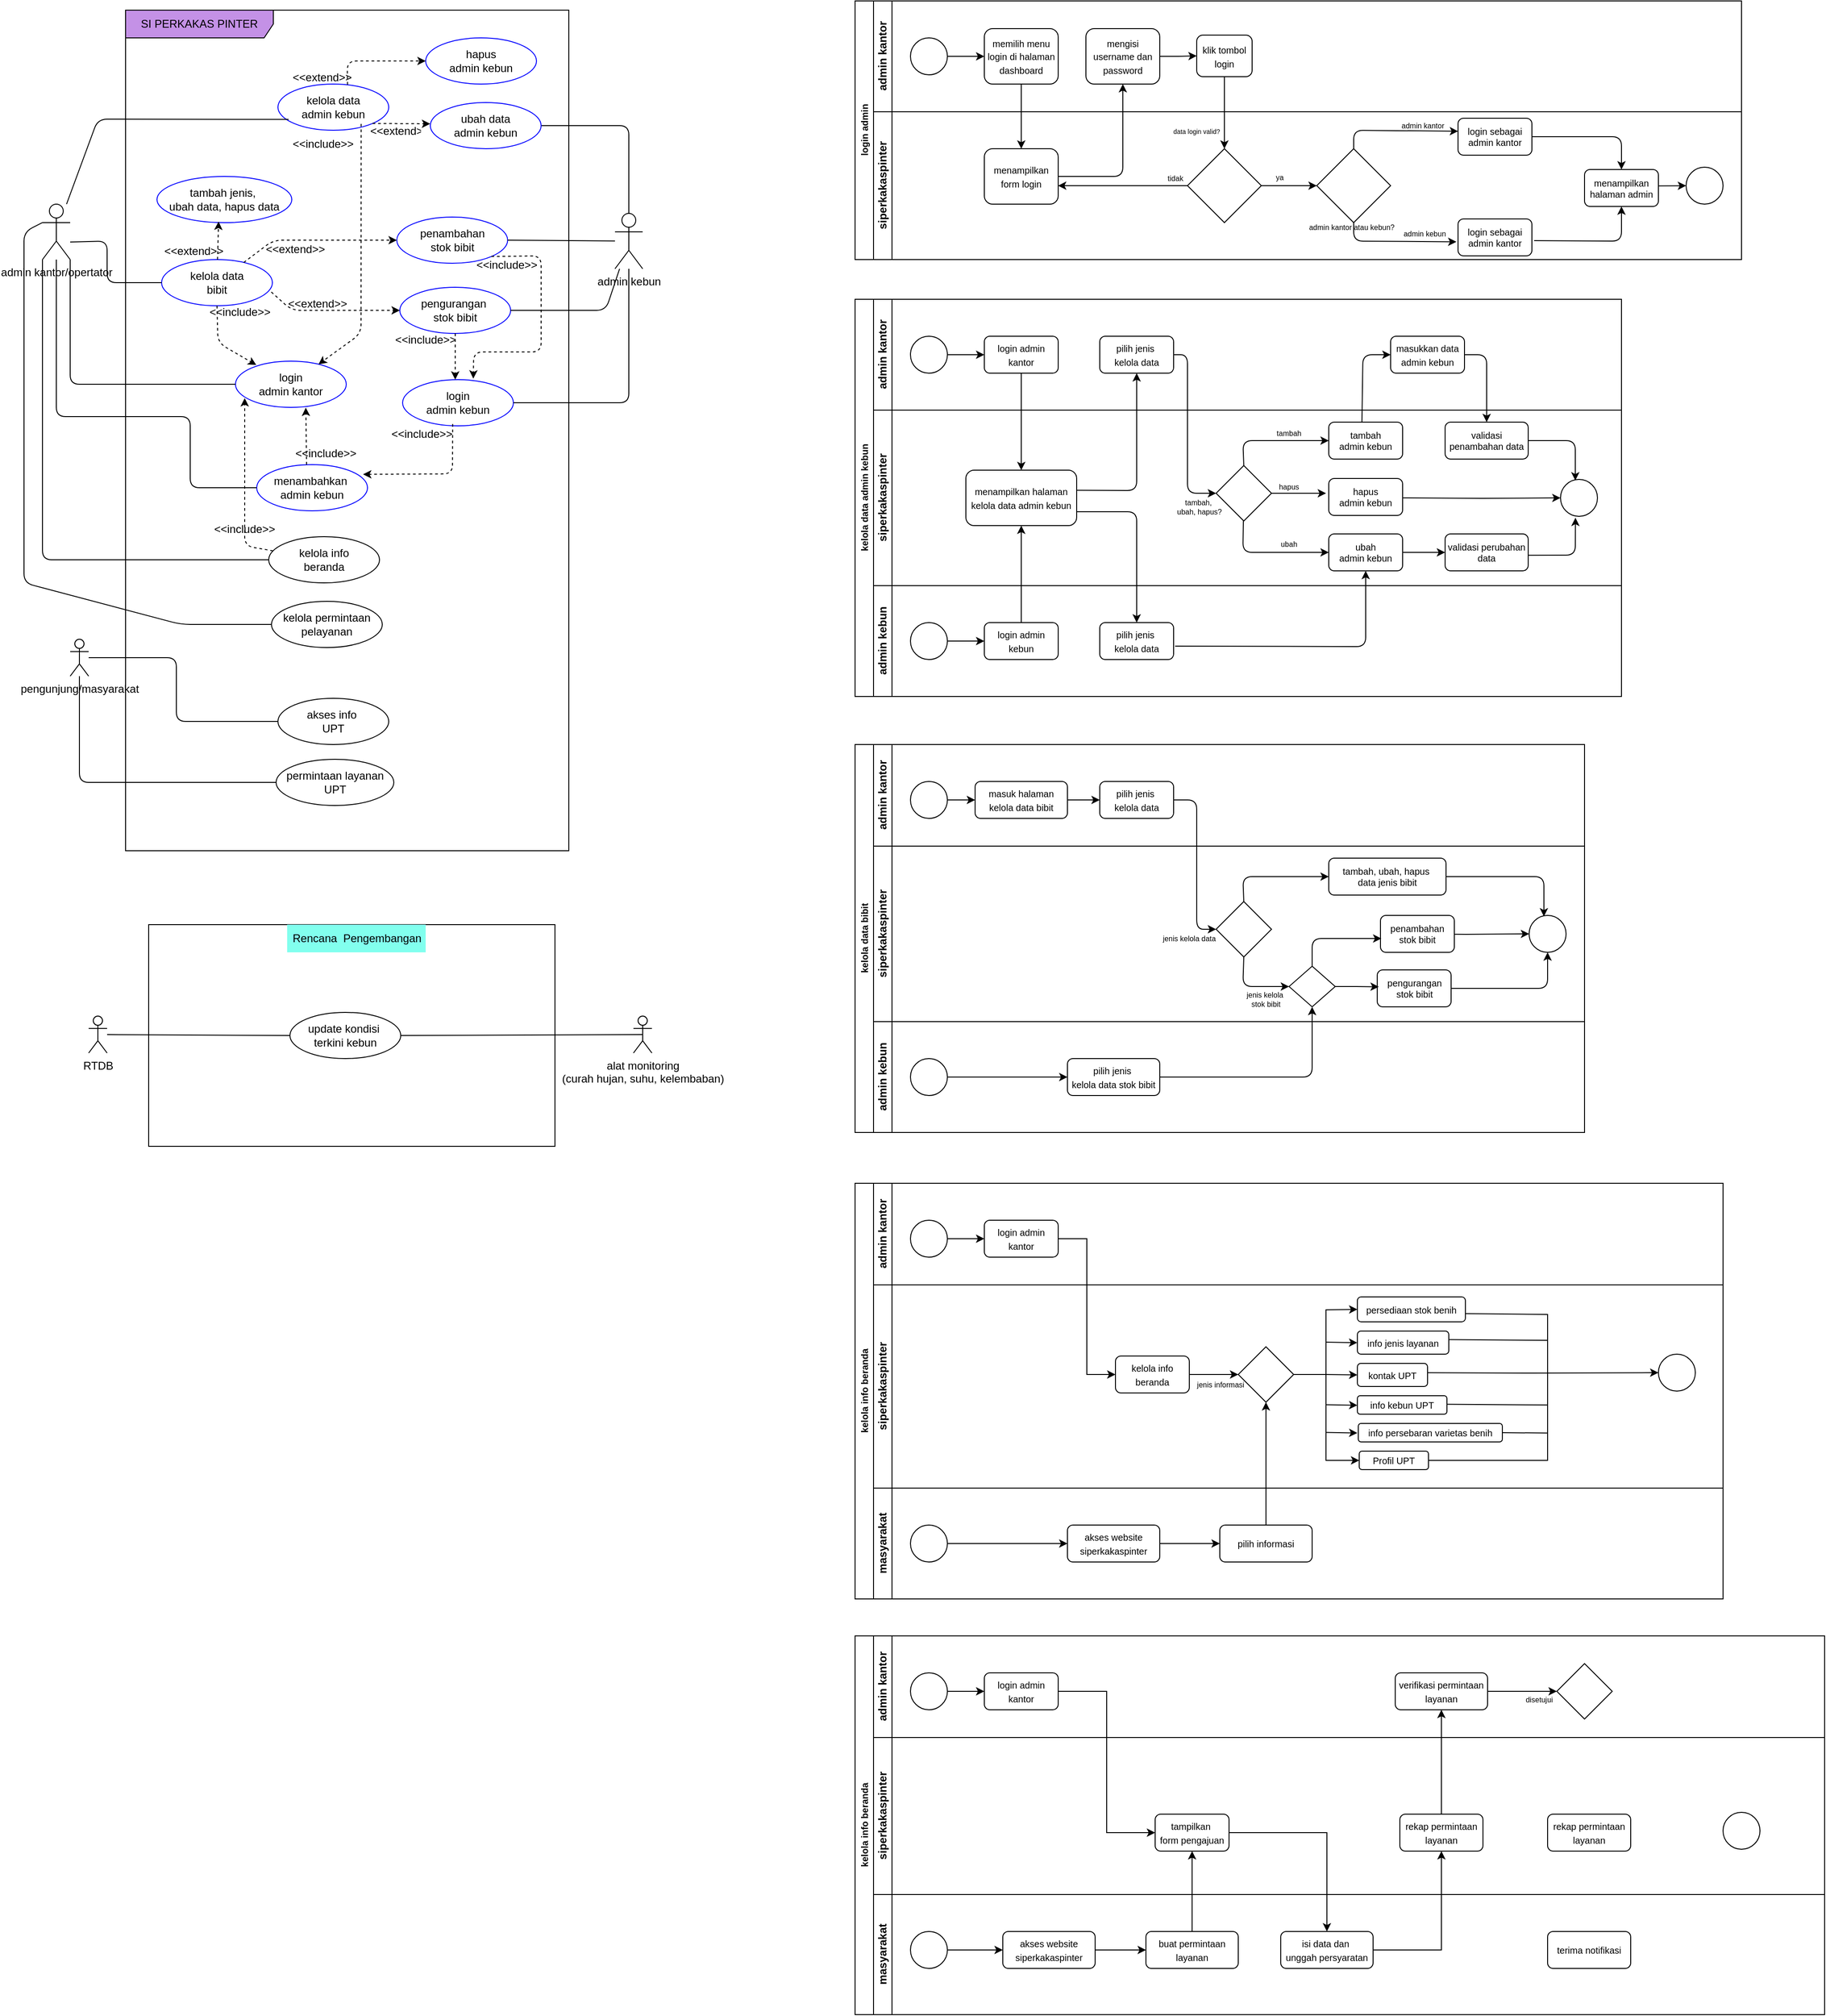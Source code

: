 <mxfile version="24.7.17">
  <diagram name="Page-1" id="7mcct_nMjgWPXreTealT">
    <mxGraphModel dx="1518" dy="1724" grid="1" gridSize="10" guides="1" tooltips="1" connect="1" arrows="1" fold="1" page="1" pageScale="1" pageWidth="850" pageHeight="1100" math="0" shadow="0">
      <root>
        <mxCell id="0" />
        <mxCell id="1" parent="0" />
        <mxCell id="vww5mRkP5KJjSzzlBmqT-5" value="" style="rounded=0;whiteSpace=wrap;html=1;" parent="1" vertex="1">
          <mxGeometry x="205" y="920" width="440" height="240" as="geometry" />
        </mxCell>
        <mxCell id="vww5mRkP5KJjSzzlBmqT-1" value="admin kantor/opertator" style="shape=umlActor;verticalLabelPosition=bottom;verticalAlign=top;html=1;outlineConnect=0;" parent="1" vertex="1">
          <mxGeometry x="90" y="140" width="30" height="60" as="geometry" />
        </mxCell>
        <mxCell id="vww5mRkP5KJjSzzlBmqT-2" value="admin kebun" style="shape=umlActor;verticalLabelPosition=bottom;verticalAlign=top;html=1;outlineConnect=0;" parent="1" vertex="1">
          <mxGeometry x="710" y="150" width="30" height="60" as="geometry" />
        </mxCell>
        <mxCell id="vww5mRkP5KJjSzzlBmqT-6" value="Rencana&amp;nbsp; Pengembangan" style="text;strokeColor=none;fillColor=#82FFEE;align=left;verticalAlign=middle;spacingLeft=4;spacingRight=4;overflow=hidden;points=[[0,0.5],[1,0.5]];portConstraint=eastwest;rotatable=0;whiteSpace=wrap;html=1;" parent="1" vertex="1">
          <mxGeometry x="355" y="920" width="150" height="30" as="geometry" />
        </mxCell>
        <mxCell id="vww5mRkP5KJjSzzlBmqT-7" value="alat monitoring&lt;div&gt;(curah hujan, suhu, kelembaban)&lt;/div&gt;" style="shape=umlActor;verticalLabelPosition=bottom;verticalAlign=top;html=1;outlineConnect=0;" parent="1" vertex="1">
          <mxGeometry x="730" y="1019" width="20" height="40" as="geometry" />
        </mxCell>
        <mxCell id="vww5mRkP5KJjSzzlBmqT-8" value="menambahkan&amp;nbsp;&lt;div&gt;admin kebun&lt;/div&gt;" style="ellipse;whiteSpace=wrap;html=1;strokeColor=#0000FF;" parent="1" vertex="1">
          <mxGeometry x="322" y="422" width="120" height="50" as="geometry" />
        </mxCell>
        <mxCell id="vww5mRkP5KJjSzzlBmqT-9" value="kelola data&lt;div&gt;admin kebun&lt;/div&gt;" style="ellipse;whiteSpace=wrap;html=1;strokeColor=#0000FF;shadow=0;" parent="1" vertex="1">
          <mxGeometry x="345" y="10" width="120" height="50" as="geometry" />
        </mxCell>
        <mxCell id="vww5mRkP5KJjSzzlBmqT-10" value="pengunjung/masyarakat" style="shape=umlActor;verticalLabelPosition=bottom;verticalAlign=top;html=1;outlineConnect=0;" parent="1" vertex="1">
          <mxGeometry x="120" y="611" width="20" height="40" as="geometry" />
        </mxCell>
        <mxCell id="vww5mRkP5KJjSzzlBmqT-13" value="login&lt;div&gt;admin kebun&lt;/div&gt;" style="ellipse;whiteSpace=wrap;html=1;strokeColor=#0000FF;" parent="1" vertex="1">
          <mxGeometry x="480" y="330" width="120" height="50" as="geometry" />
        </mxCell>
        <mxCell id="vww5mRkP5KJjSzzlBmqT-14" value="" style="endArrow=none;html=1;rounded=1;entryX=1;entryY=0.5;entryDx=0;entryDy=0;endFill=0;curved=0;" parent="1" source="vww5mRkP5KJjSzzlBmqT-2" target="vww5mRkP5KJjSzzlBmqT-13" edge="1">
          <mxGeometry width="50" height="50" relative="1" as="geometry">
            <mxPoint x="380" y="400" as="sourcePoint" />
            <mxPoint x="430" y="350" as="targetPoint" />
            <Array as="points">
              <mxPoint x="725" y="355" />
            </Array>
          </mxGeometry>
        </mxCell>
        <mxCell id="vww5mRkP5KJjSzzlBmqT-15" value="" style="endArrow=none;html=1;rounded=1;entryX=0;entryY=0.5;entryDx=0;entryDy=0;endFill=0;curved=0;" parent="1" source="vww5mRkP5KJjSzzlBmqT-1" target="vww5mRkP5KJjSzzlBmqT-8" edge="1">
          <mxGeometry width="50" height="50" relative="1" as="geometry">
            <mxPoint x="380" y="400" as="sourcePoint" />
            <mxPoint x="340" y="390" as="targetPoint" />
            <Array as="points">
              <mxPoint x="105" y="370" />
              <mxPoint x="250" y="370" />
              <mxPoint x="250" y="447" />
            </Array>
          </mxGeometry>
        </mxCell>
        <mxCell id="vww5mRkP5KJjSzzlBmqT-17" value="" style="endArrow=classic;html=1;rounded=1;entryX=0.96;entryY=0.21;entryDx=0;entryDy=0;dashed=1;exitX=0.452;exitY=0.959;exitDx=0;exitDy=0;exitPerimeter=0;entryPerimeter=0;curved=0;" parent="1" source="vww5mRkP5KJjSzzlBmqT-13" target="vww5mRkP5KJjSzzlBmqT-8" edge="1">
          <mxGeometry width="50" height="50" relative="1" as="geometry">
            <mxPoint x="380" y="410" as="sourcePoint" />
            <mxPoint x="430" y="360" as="targetPoint" />
            <Array as="points">
              <mxPoint x="534" y="432" />
            </Array>
          </mxGeometry>
        </mxCell>
        <mxCell id="vww5mRkP5KJjSzzlBmqT-18" value="&amp;lt;&amp;lt;include&amp;gt;&amp;gt;" style="text;strokeColor=none;fillColor=none;align=left;verticalAlign=middle;spacingLeft=4;spacingRight=4;overflow=hidden;points=[[0,0.5],[1,0.5]];portConstraint=eastwest;rotatable=0;whiteSpace=wrap;html=1;" parent="1" vertex="1">
          <mxGeometry x="462" y="374" width="80" height="30" as="geometry" />
        </mxCell>
        <mxCell id="vww5mRkP5KJjSzzlBmqT-19" value="" style="endArrow=none;html=1;rounded=1;strokeColor=default;curved=0;startArrow=none;startFill=0;endFill=0;" parent="1" source="vww5mRkP5KJjSzzlBmqT-2" target="vww5mRkP5KJjSzzlBmqT-58" edge="1">
          <mxGeometry width="50" height="50" relative="1" as="geometry">
            <mxPoint x="720" y="197" as="sourcePoint" />
            <mxPoint x="480" y="315" as="targetPoint" />
            <Array as="points">
              <mxPoint x="725" y="55" />
            </Array>
          </mxGeometry>
        </mxCell>
        <mxCell id="vww5mRkP5KJjSzzlBmqT-21" value="kelola info&lt;div&gt;beranda&lt;/div&gt;" style="ellipse;whiteSpace=wrap;html=1;" parent="1" vertex="1">
          <mxGeometry x="335" y="500" width="120" height="50" as="geometry" />
        </mxCell>
        <mxCell id="vww5mRkP5KJjSzzlBmqT-22" value="" style="endArrow=none;html=1;rounded=1;entryX=0.096;entryY=0.766;entryDx=0;entryDy=0;entryPerimeter=0;curved=0;" parent="1" source="vww5mRkP5KJjSzzlBmqT-1" target="vww5mRkP5KJjSzzlBmqT-9" edge="1">
          <mxGeometry width="50" height="50" relative="1" as="geometry">
            <mxPoint x="390" y="220" as="sourcePoint" />
            <mxPoint x="440" y="170" as="targetPoint" />
            <Array as="points">
              <mxPoint x="150" y="48" />
            </Array>
          </mxGeometry>
        </mxCell>
        <mxCell id="vww5mRkP5KJjSzzlBmqT-23" value="kelola data&lt;div&gt;bibit&lt;/div&gt;" style="ellipse;whiteSpace=wrap;html=1;strokeColor=#0000FF;" parent="1" vertex="1">
          <mxGeometry x="219" y="200" width="120" height="50" as="geometry" />
        </mxCell>
        <mxCell id="vww5mRkP5KJjSzzlBmqT-24" value="login&lt;div&gt;admin kantor&lt;/div&gt;" style="ellipse;whiteSpace=wrap;html=1;strokeColor=#0000FF;" parent="1" vertex="1">
          <mxGeometry x="299" y="310" width="120" height="50" as="geometry" />
        </mxCell>
        <mxCell id="vww5mRkP5KJjSzzlBmqT-25" value="&amp;lt;&amp;lt;include&amp;gt;&amp;gt;" style="text;strokeColor=none;fillColor=none;align=left;verticalAlign=middle;spacingLeft=4;spacingRight=4;overflow=hidden;points=[[0,0.5],[1,0.5]];portConstraint=eastwest;rotatable=0;whiteSpace=wrap;html=1;" parent="1" vertex="1">
          <mxGeometry x="358" y="395" width="80" height="30" as="geometry" />
        </mxCell>
        <mxCell id="vww5mRkP5KJjSzzlBmqT-26" value="" style="endArrow=classic;html=1;rounded=0;entryX=0.435;entryY=1.006;entryDx=0;entryDy=0;dashed=1;exitX=0.25;exitY=0;exitDx=0;exitDy=0;exitPerimeter=0;entryPerimeter=0;" parent="1" edge="1">
          <mxGeometry width="50" height="50" relative="1" as="geometry">
            <mxPoint x="376" y="422" as="sourcePoint" />
            <mxPoint x="375.2" y="360.3" as="targetPoint" />
          </mxGeometry>
        </mxCell>
        <mxCell id="vww5mRkP5KJjSzzlBmqT-27" value="" style="endArrow=none;html=1;rounded=1;entryX=0;entryY=0.5;entryDx=0;entryDy=0;exitX=1;exitY=1;exitDx=0;exitDy=0;exitPerimeter=0;curved=0;" parent="1" source="vww5mRkP5KJjSzzlBmqT-1" target="vww5mRkP5KJjSzzlBmqT-24" edge="1">
          <mxGeometry width="50" height="50" relative="1" as="geometry">
            <mxPoint x="390" y="450" as="sourcePoint" />
            <mxPoint x="440" y="400" as="targetPoint" />
            <Array as="points">
              <mxPoint x="120" y="335" />
            </Array>
          </mxGeometry>
        </mxCell>
        <mxCell id="vww5mRkP5KJjSzzlBmqT-28" value="" style="endArrow=none;html=1;rounded=1;exitX=0;exitY=0.5;exitDx=0;exitDy=0;curved=0;" parent="1" source="vww5mRkP5KJjSzzlBmqT-23" edge="1">
          <mxGeometry width="50" height="50" relative="1" as="geometry">
            <mxPoint x="390" y="270" as="sourcePoint" />
            <mxPoint x="120" y="181" as="targetPoint" />
            <Array as="points">
              <mxPoint x="160" y="225" />
              <mxPoint x="160" y="180" />
            </Array>
          </mxGeometry>
        </mxCell>
        <mxCell id="vww5mRkP5KJjSzzlBmqT-29" value="penambahan&lt;div&gt;stok&amp;nbsp;&lt;span style=&quot;background-color: initial;&quot;&gt;bibit&lt;/span&gt;&lt;/div&gt;" style="ellipse;whiteSpace=wrap;html=1;strokeColor=#0000FF;" parent="1" vertex="1">
          <mxGeometry x="473.75" y="154" width="120" height="50" as="geometry" />
        </mxCell>
        <mxCell id="vww5mRkP5KJjSzzlBmqT-30" value="pengurangan&amp;nbsp;&lt;div&gt;stok&amp;nbsp;&lt;span style=&quot;background-color: initial;&quot;&gt;bibit&lt;/span&gt;&lt;/div&gt;" style="ellipse;whiteSpace=wrap;html=1;strokeColor=#0000FF;" parent="1" vertex="1">
          <mxGeometry x="477" y="230" width="120" height="50" as="geometry" />
        </mxCell>
        <mxCell id="vww5mRkP5KJjSzzlBmqT-31" value="update kondisi&amp;nbsp;&lt;div&gt;terkini kebun&lt;/div&gt;" style="ellipse;whiteSpace=wrap;html=1;" parent="1" vertex="1">
          <mxGeometry x="358" y="1015" width="120" height="50" as="geometry" />
        </mxCell>
        <mxCell id="vww5mRkP5KJjSzzlBmqT-33" value="akses info&amp;nbsp;&lt;div&gt;UPT&lt;/div&gt;" style="ellipse;whiteSpace=wrap;html=1;" parent="1" vertex="1">
          <mxGeometry x="345" y="675" width="120" height="50" as="geometry" />
        </mxCell>
        <mxCell id="vww5mRkP5KJjSzzlBmqT-34" value="" style="endArrow=none;html=1;rounded=1;entryX=0;entryY=0.5;entryDx=0;entryDy=0;curved=0;" parent="1" source="vww5mRkP5KJjSzzlBmqT-10" target="vww5mRkP5KJjSzzlBmqT-33" edge="1">
          <mxGeometry width="50" height="50" relative="1" as="geometry">
            <mxPoint x="415" y="651" as="sourcePoint" />
            <mxPoint x="465" y="601" as="targetPoint" />
            <Array as="points">
              <mxPoint x="235" y="631" />
              <mxPoint x="235" y="700" />
            </Array>
          </mxGeometry>
        </mxCell>
        <mxCell id="vww5mRkP5KJjSzzlBmqT-35" value="" style="endArrow=none;html=1;rounded=0;exitX=1;exitY=0.5;exitDx=0;exitDy=0;" parent="1" source="vww5mRkP5KJjSzzlBmqT-29" target="vww5mRkP5KJjSzzlBmqT-2" edge="1">
          <mxGeometry width="50" height="50" relative="1" as="geometry">
            <mxPoint x="390" y="250" as="sourcePoint" />
            <mxPoint x="440" y="200" as="targetPoint" />
          </mxGeometry>
        </mxCell>
        <mxCell id="vww5mRkP5KJjSzzlBmqT-36" value="" style="endArrow=none;html=1;rounded=1;exitX=1;exitY=0.5;exitDx=0;exitDy=0;curved=0;" parent="1" source="vww5mRkP5KJjSzzlBmqT-30" target="vww5mRkP5KJjSzzlBmqT-2" edge="1">
          <mxGeometry width="50" height="50" relative="1" as="geometry">
            <mxPoint x="540" y="205" as="sourcePoint" />
            <mxPoint x="720" y="191" as="targetPoint" />
            <Array as="points">
              <mxPoint x="700" y="255" />
            </Array>
          </mxGeometry>
        </mxCell>
        <mxCell id="vww5mRkP5KJjSzzlBmqT-37" value="" style="endArrow=classic;html=1;rounded=1;entryX=0;entryY=0.5;entryDx=0;entryDy=0;dashed=1;exitX=0.99;exitY=0.703;exitDx=0;exitDy=0;exitPerimeter=0;curved=0;" parent="1" source="vww5mRkP5KJjSzzlBmqT-23" target="vww5mRkP5KJjSzzlBmqT-30" edge="1">
          <mxGeometry width="50" height="50" relative="1" as="geometry">
            <mxPoint x="390" y="460" as="sourcePoint" />
            <mxPoint x="370" y="380" as="targetPoint" />
            <Array as="points">
              <mxPoint x="360" y="255" />
            </Array>
          </mxGeometry>
        </mxCell>
        <mxCell id="vww5mRkP5KJjSzzlBmqT-38" value="" style="endArrow=classic;html=1;rounded=1;entryX=0;entryY=0.5;entryDx=0;entryDy=0;dashed=1;curved=0;" parent="1" source="vww5mRkP5KJjSzzlBmqT-23" target="vww5mRkP5KJjSzzlBmqT-29" edge="1">
          <mxGeometry width="50" height="50" relative="1" as="geometry">
            <mxPoint x="340" y="230" as="sourcePoint" />
            <mxPoint x="466.34" y="184.63" as="targetPoint" />
            <Array as="points">
              <mxPoint x="340" y="179" />
            </Array>
          </mxGeometry>
        </mxCell>
        <mxCell id="vww5mRkP5KJjSzzlBmqT-39" value="&amp;lt;&amp;lt;extend&amp;gt;&amp;gt;" style="text;strokeColor=none;fillColor=none;align=left;verticalAlign=middle;spacingLeft=4;spacingRight=4;overflow=hidden;points=[[0,0.5],[1,0.5]];portConstraint=eastwest;rotatable=0;whiteSpace=wrap;html=1;" parent="1" vertex="1">
          <mxGeometry x="326" y="174" width="80" height="30" as="geometry" />
        </mxCell>
        <mxCell id="vww5mRkP5KJjSzzlBmqT-40" value="&amp;lt;&amp;lt;extend&amp;gt;&amp;gt;" style="text;strokeColor=none;fillColor=none;align=left;verticalAlign=middle;spacingLeft=4;spacingRight=4;overflow=hidden;points=[[0,0.5],[1,0.5]];portConstraint=eastwest;rotatable=0;whiteSpace=wrap;html=1;" parent="1" vertex="1">
          <mxGeometry x="350" y="233" width="80" height="30" as="geometry" />
        </mxCell>
        <mxCell id="vww5mRkP5KJjSzzlBmqT-41" value="" style="endArrow=none;html=1;rounded=0;entryX=0.5;entryY=0.5;entryDx=0;entryDy=0;entryPerimeter=0;exitX=1;exitY=0.5;exitDx=0;exitDy=0;" parent="1" source="vww5mRkP5KJjSzzlBmqT-31" target="vww5mRkP5KJjSzzlBmqT-7" edge="1">
          <mxGeometry width="50" height="50" relative="1" as="geometry">
            <mxPoint x="370" y="1040" as="sourcePoint" />
            <mxPoint x="420" y="990" as="targetPoint" />
          </mxGeometry>
        </mxCell>
        <mxCell id="vww5mRkP5KJjSzzlBmqT-42" value="" style="endArrow=none;html=1;rounded=1;entryX=0;entryY=0.5;entryDx=0;entryDy=0;curved=0;exitX=0;exitY=1;exitDx=0;exitDy=0;exitPerimeter=0;" parent="1" source="vww5mRkP5KJjSzzlBmqT-1" target="vww5mRkP5KJjSzzlBmqT-21" edge="1">
          <mxGeometry width="50" height="50" relative="1" as="geometry">
            <mxPoint x="370" y="240" as="sourcePoint" />
            <mxPoint x="420" y="190" as="targetPoint" />
            <Array as="points">
              <mxPoint x="90" y="525" />
            </Array>
          </mxGeometry>
        </mxCell>
        <mxCell id="vww5mRkP5KJjSzzlBmqT-43" value="" style="endArrow=classic;html=1;rounded=1;entryX=0.638;entryY=-0.023;entryDx=0;entryDy=0;dashed=1;exitX=1;exitY=1;exitDx=0;exitDy=0;entryPerimeter=0;curved=0;" parent="1" source="vww5mRkP5KJjSzzlBmqT-29" target="vww5mRkP5KJjSzzlBmqT-13" edge="1">
          <mxGeometry width="50" height="50" relative="1" as="geometry">
            <mxPoint x="507" y="280" as="sourcePoint" />
            <mxPoint x="438" y="383" as="targetPoint" />
            <Array as="points">
              <mxPoint x="630" y="196" />
              <mxPoint x="630" y="300" />
              <mxPoint x="557" y="300" />
            </Array>
          </mxGeometry>
        </mxCell>
        <mxCell id="vww5mRkP5KJjSzzlBmqT-44" value="" style="endArrow=classic;html=1;rounded=0;dashed=1;exitX=0.5;exitY=1;exitDx=0;exitDy=0;" parent="1" source="vww5mRkP5KJjSzzlBmqT-30" edge="1">
          <mxGeometry width="50" height="50" relative="1" as="geometry">
            <mxPoint x="554" y="378" as="sourcePoint" />
            <mxPoint x="537" y="330" as="targetPoint" />
          </mxGeometry>
        </mxCell>
        <mxCell id="vww5mRkP5KJjSzzlBmqT-45" value="&amp;lt;&amp;lt;include&amp;gt;&amp;gt;" style="text;strokeColor=none;fillColor=none;align=left;verticalAlign=middle;spacingLeft=4;spacingRight=4;overflow=hidden;points=[[0,0.5],[1,0.5]];portConstraint=eastwest;rotatable=0;whiteSpace=wrap;html=1;" parent="1" vertex="1">
          <mxGeometry x="554" y="191" width="80" height="30" as="geometry" />
        </mxCell>
        <mxCell id="vww5mRkP5KJjSzzlBmqT-46" value="&amp;lt;&amp;lt;include&amp;gt;&amp;gt;" style="text;strokeColor=none;fillColor=none;align=left;verticalAlign=middle;spacingLeft=4;spacingRight=4;overflow=hidden;points=[[0,0.5],[1,0.5]];portConstraint=eastwest;rotatable=0;whiteSpace=wrap;html=1;" parent="1" vertex="1">
          <mxGeometry x="466" y="272" width="80" height="30" as="geometry" />
        </mxCell>
        <mxCell id="vww5mRkP5KJjSzzlBmqT-47" value="SI PERKAKAS PINTER" style="shape=umlFrame;whiteSpace=wrap;html=1;pointerEvents=0;fillColor=#C491E6;width=160;height=30;" parent="1" vertex="1">
          <mxGeometry x="180" y="-70" width="480" height="910" as="geometry" />
        </mxCell>
        <mxCell id="vww5mRkP5KJjSzzlBmqT-48" value="permintaan layanan&lt;div&gt;UPT&lt;/div&gt;" style="ellipse;whiteSpace=wrap;html=1;shadow=0;" parent="1" vertex="1">
          <mxGeometry x="343" y="741" width="127.5" height="50" as="geometry" />
        </mxCell>
        <mxCell id="vww5mRkP5KJjSzzlBmqT-50" value="" style="endArrow=none;html=1;rounded=1;curved=0;" parent="1" source="vww5mRkP5KJjSzzlBmqT-10" target="vww5mRkP5KJjSzzlBmqT-48" edge="1">
          <mxGeometry width="50" height="50" relative="1" as="geometry">
            <mxPoint x="145" y="641" as="sourcePoint" />
            <mxPoint x="425" y="381" as="targetPoint" />
            <Array as="points">
              <mxPoint x="130" y="766" />
            </Array>
          </mxGeometry>
        </mxCell>
        <mxCell id="vww5mRkP5KJjSzzlBmqT-52" value="tambah jenis,&amp;nbsp;&lt;div&gt;ubah data,&amp;nbsp;&lt;span style=&quot;background-color: initial;&quot;&gt;hapus data&lt;/span&gt;&lt;/div&gt;" style="ellipse;whiteSpace=wrap;html=1;strokeColor=#0000FF;" parent="1" vertex="1">
          <mxGeometry x="214" y="110" width="146" height="50" as="geometry" />
        </mxCell>
        <mxCell id="vww5mRkP5KJjSzzlBmqT-53" value="" style="endArrow=classic;html=1;rounded=0;entryX=0.457;entryY=0.978;entryDx=0;entryDy=0;entryPerimeter=0;dashed=1;" parent="1" source="vww5mRkP5KJjSzzlBmqT-23" target="vww5mRkP5KJjSzzlBmqT-52" edge="1">
          <mxGeometry width="50" height="50" relative="1" as="geometry">
            <mxPoint x="350" y="280" as="sourcePoint" />
            <mxPoint x="400" y="230" as="targetPoint" />
          </mxGeometry>
        </mxCell>
        <mxCell id="vww5mRkP5KJjSzzlBmqT-58" value="ubah data&lt;div&gt;admin kebun&lt;/div&gt;" style="ellipse;whiteSpace=wrap;html=1;strokeColor=#0000FF;" parent="1" vertex="1">
          <mxGeometry x="510" y="30" width="120" height="50" as="geometry" />
        </mxCell>
        <mxCell id="vww5mRkP5KJjSzzlBmqT-59" value="" style="endArrow=classic;html=1;rounded=0;entryX=-0.001;entryY=0.46;entryDx=0;entryDy=0;dashed=1;exitX=1;exitY=1;exitDx=0;exitDy=0;entryPerimeter=0;" parent="1" source="vww5mRkP5KJjSzzlBmqT-9" target="vww5mRkP5KJjSzzlBmqT-58" edge="1">
          <mxGeometry width="50" height="50" relative="1" as="geometry">
            <mxPoint x="340" y="248" as="sourcePoint" />
            <mxPoint x="484" y="195" as="targetPoint" />
          </mxGeometry>
        </mxCell>
        <mxCell id="vww5mRkP5KJjSzzlBmqT-60" value="hapus&lt;div&gt;admin kebun&lt;/div&gt;" style="ellipse;whiteSpace=wrap;html=1;strokeColor=#0000FF;" parent="1" vertex="1">
          <mxGeometry x="505" y="-40" width="120" height="50" as="geometry" />
        </mxCell>
        <mxCell id="vww5mRkP5KJjSzzlBmqT-61" value="" style="endArrow=classic;html=1;rounded=1;entryX=0;entryY=0.5;entryDx=0;entryDy=0;dashed=1;exitX=0.628;exitY=0.012;exitDx=0;exitDy=0;exitPerimeter=0;curved=0;" parent="1" source="vww5mRkP5KJjSzzlBmqT-9" target="vww5mRkP5KJjSzzlBmqT-60" edge="1">
          <mxGeometry width="50" height="50" relative="1" as="geometry">
            <mxPoint x="440" y="80" as="sourcePoint" />
            <mxPoint x="520" y="65" as="targetPoint" />
            <Array as="points">
              <mxPoint x="420" y="-15" />
            </Array>
          </mxGeometry>
        </mxCell>
        <mxCell id="vww5mRkP5KJjSzzlBmqT-62" value="&amp;lt;&amp;lt;extend&amp;gt;&amp;gt;" style="text;strokeColor=none;fillColor=none;align=left;verticalAlign=middle;spacingLeft=4;spacingRight=4;overflow=hidden;points=[[0,0.5],[1,0.5]];portConstraint=eastwest;rotatable=0;whiteSpace=wrap;html=1;" parent="1" vertex="1">
          <mxGeometry x="439" y="46" width="65" height="30" as="geometry" />
        </mxCell>
        <mxCell id="vww5mRkP5KJjSzzlBmqT-63" value="&amp;lt;&amp;lt;extend&amp;gt;&amp;gt;" style="text;strokeColor=none;fillColor=none;align=left;verticalAlign=middle;spacingLeft=4;spacingRight=4;overflow=hidden;points=[[0,0.5],[1,0.5]];portConstraint=eastwest;rotatable=0;whiteSpace=wrap;html=1;" parent="1" vertex="1">
          <mxGeometry x="355" y="-12" width="80" height="30" as="geometry" />
        </mxCell>
        <mxCell id="vww5mRkP5KJjSzzlBmqT-65" value="" style="curved=0;endArrow=classic;html=1;rounded=1;dashed=1;" parent="1" source="vww5mRkP5KJjSzzlBmqT-21" edge="1">
          <mxGeometry width="50" height="50" relative="1" as="geometry">
            <mxPoint x="238.754" y="80.005" as="sourcePoint" />
            <mxPoint x="309" y="350" as="targetPoint" />
            <Array as="points">
              <mxPoint x="309" y="510" />
            </Array>
          </mxGeometry>
        </mxCell>
        <mxCell id="vww5mRkP5KJjSzzlBmqT-66" value="&amp;lt;&amp;lt;include&amp;gt;&amp;gt;" style="text;strokeColor=none;fillColor=none;align=left;verticalAlign=middle;spacingLeft=4;spacingRight=4;overflow=hidden;points=[[0,0.5],[1,0.5]];portConstraint=eastwest;rotatable=0;whiteSpace=wrap;html=1;" parent="1" vertex="1">
          <mxGeometry x="270" y="480" width="80" height="23" as="geometry" />
        </mxCell>
        <mxCell id="vww5mRkP5KJjSzzlBmqT-68" value="" style="endArrow=classic;html=1;rounded=1;dashed=1;exitX=0.751;exitY=0.863;exitDx=0;exitDy=0;exitPerimeter=0;curved=0;" parent="1" source="vww5mRkP5KJjSzzlBmqT-9" target="vww5mRkP5KJjSzzlBmqT-24" edge="1">
          <mxGeometry width="50" height="50" relative="1" as="geometry">
            <mxPoint x="400" y="250" as="sourcePoint" />
            <mxPoint x="450" y="200" as="targetPoint" />
            <Array as="points">
              <mxPoint x="435" y="280" />
            </Array>
          </mxGeometry>
        </mxCell>
        <mxCell id="vww5mRkP5KJjSzzlBmqT-70" value="&amp;lt;&amp;lt;include&amp;gt;&amp;gt;" style="text;strokeColor=none;fillColor=none;align=left;verticalAlign=middle;spacingLeft=4;spacingRight=4;overflow=hidden;points=[[0,0.5],[1,0.5]];portConstraint=eastwest;rotatable=0;whiteSpace=wrap;html=1;" parent="1" vertex="1">
          <mxGeometry x="355" y="60" width="80" height="30" as="geometry" />
        </mxCell>
        <mxCell id="vww5mRkP5KJjSzzlBmqT-71" value="&amp;lt;&amp;lt;extend&amp;gt;&amp;gt;" style="text;strokeColor=none;fillColor=none;align=left;verticalAlign=middle;spacingLeft=4;spacingRight=4;overflow=hidden;points=[[0,0.5],[1,0.5]];portConstraint=eastwest;rotatable=0;whiteSpace=wrap;html=1;" parent="1" vertex="1">
          <mxGeometry x="216" y="176" width="80" height="30" as="geometry" />
        </mxCell>
        <mxCell id="vww5mRkP5KJjSzzlBmqT-72" value="" style="endArrow=classic;html=1;rounded=1;entryX=0.188;entryY=0.082;entryDx=0;entryDy=0;entryPerimeter=0;dashed=1;exitX=0.5;exitY=1;exitDx=0;exitDy=0;curved=0;" parent="1" source="vww5mRkP5KJjSzzlBmqT-23" target="vww5mRkP5KJjSzzlBmqT-24" edge="1">
          <mxGeometry width="50" height="50" relative="1" as="geometry">
            <mxPoint x="289" y="210" as="sourcePoint" />
            <mxPoint x="290" y="170" as="targetPoint" />
            <Array as="points">
              <mxPoint x="280" y="290" />
            </Array>
          </mxGeometry>
        </mxCell>
        <mxCell id="vww5mRkP5KJjSzzlBmqT-73" value="&amp;lt;&amp;lt;include&amp;gt;&amp;gt;" style="text;strokeColor=none;fillColor=none;align=left;verticalAlign=middle;spacingLeft=4;spacingRight=4;overflow=hidden;points=[[0,0.5],[1,0.5]];portConstraint=eastwest;rotatable=0;whiteSpace=wrap;html=1;" parent="1" vertex="1">
          <mxGeometry x="265" y="242" width="80" height="30" as="geometry" />
        </mxCell>
        <mxCell id="vww5mRkP5KJjSzzlBmqT-74" value="RTDB" style="shape=umlActor;verticalLabelPosition=bottom;verticalAlign=top;html=1;outlineConnect=0;" parent="1" vertex="1">
          <mxGeometry x="140" y="1019" width="20" height="40" as="geometry" />
        </mxCell>
        <mxCell id="vww5mRkP5KJjSzzlBmqT-75" value="" style="endArrow=none;html=1;rounded=0;entryX=0;entryY=0.5;entryDx=0;entryDy=0;" parent="1" source="vww5mRkP5KJjSzzlBmqT-74" target="vww5mRkP5KJjSzzlBmqT-31" edge="1">
          <mxGeometry width="50" height="50" relative="1" as="geometry">
            <mxPoint x="420" y="1010" as="sourcePoint" />
            <mxPoint x="470" y="960" as="targetPoint" />
          </mxGeometry>
        </mxCell>
        <mxCell id="vGCxcVu6d6boPYqGfY3t-1" value="login admin" style="swimlane;html=1;childLayout=stackLayout;resizeParent=1;resizeParentMax=0;horizontal=0;startSize=20;horizontalStack=0;fontSize=10;" parent="1" vertex="1">
          <mxGeometry x="970" y="-80" width="960" height="280" as="geometry" />
        </mxCell>
        <mxCell id="vGCxcVu6d6boPYqGfY3t-2" value="" style="edgeStyle=orthogonalEdgeStyle;rounded=0;orthogonalLoop=1;jettySize=auto;html=1;endArrow=classic;endFill=1;" parent="vGCxcVu6d6boPYqGfY3t-1" source="vGCxcVu6d6boPYqGfY3t-6" target="vGCxcVu6d6boPYqGfY3t-11" edge="1">
          <mxGeometry relative="1" as="geometry" />
        </mxCell>
        <mxCell id="vGCxcVu6d6boPYqGfY3t-3" value="admin kantor" style="swimlane;html=1;startSize=20;horizontal=0;" parent="vGCxcVu6d6boPYqGfY3t-1" vertex="1">
          <mxGeometry x="20" width="940" height="120" as="geometry" />
        </mxCell>
        <mxCell id="vGCxcVu6d6boPYqGfY3t-4" value="" style="edgeStyle=orthogonalEdgeStyle;rounded=0;orthogonalLoop=1;jettySize=auto;html=1;" parent="vGCxcVu6d6boPYqGfY3t-3" source="vGCxcVu6d6boPYqGfY3t-5" target="vGCxcVu6d6boPYqGfY3t-6" edge="1">
          <mxGeometry relative="1" as="geometry" />
        </mxCell>
        <mxCell id="vGCxcVu6d6boPYqGfY3t-5" value="" style="ellipse;whiteSpace=wrap;html=1;" parent="vGCxcVu6d6boPYqGfY3t-3" vertex="1">
          <mxGeometry x="40" y="40" width="40" height="40" as="geometry" />
        </mxCell>
        <mxCell id="vGCxcVu6d6boPYqGfY3t-6" value="&lt;font style=&quot;font-size: 10px;&quot;&gt;memilih menu login di halaman dashboard&lt;/font&gt;" style="rounded=1;whiteSpace=wrap;html=1;fontFamily=Helvetica;fontSize=12;fontColor=#000000;align=center;" parent="vGCxcVu6d6boPYqGfY3t-3" vertex="1">
          <mxGeometry x="120" y="30" width="80" height="60" as="geometry" />
        </mxCell>
        <mxCell id="vGCxcVu6d6boPYqGfY3t-7" value="" style="edgeStyle=orthogonalEdgeStyle;rounded=0;orthogonalLoop=1;jettySize=auto;html=1;" parent="vGCxcVu6d6boPYqGfY3t-3" source="vGCxcVu6d6boPYqGfY3t-8" target="vGCxcVu6d6boPYqGfY3t-9" edge="1">
          <mxGeometry relative="1" as="geometry" />
        </mxCell>
        <mxCell id="vGCxcVu6d6boPYqGfY3t-8" value="&lt;font style=&quot;font-size: 10px;&quot;&gt;mengisi username dan password&lt;/font&gt;" style="rounded=1;whiteSpace=wrap;html=1;fontColor=#000000;" parent="vGCxcVu6d6boPYqGfY3t-3" vertex="1">
          <mxGeometry x="230" y="30" width="80" height="60" as="geometry" />
        </mxCell>
        <mxCell id="vGCxcVu6d6boPYqGfY3t-9" value="&lt;font style=&quot;font-size: 10px;&quot;&gt;klik tombol login&lt;/font&gt;" style="whiteSpace=wrap;html=1;fontColor=#000000;rounded=1;" parent="vGCxcVu6d6boPYqGfY3t-3" vertex="1">
          <mxGeometry x="350" y="37" width="60" height="45" as="geometry" />
        </mxCell>
        <mxCell id="vGCxcVu6d6boPYqGfY3t-10" value="siperkakaspinter" style="swimlane;html=1;startSize=20;horizontal=0;" parent="vGCxcVu6d6boPYqGfY3t-1" vertex="1">
          <mxGeometry x="20" y="120" width="940" height="160" as="geometry" />
        </mxCell>
        <mxCell id="vGCxcVu6d6boPYqGfY3t-11" value="&lt;font style=&quot;font-size: 10px;&quot;&gt;menampilkan form login&lt;/font&gt;" style="rounded=1;whiteSpace=wrap;html=1;fontFamily=Helvetica;fontSize=12;fontColor=#000000;align=center;" parent="vGCxcVu6d6boPYqGfY3t-10" vertex="1">
          <mxGeometry x="120" y="40" width="80" height="60" as="geometry" />
        </mxCell>
        <mxCell id="vGCxcVu6d6boPYqGfY3t-12" value="" style="edgeStyle=orthogonalEdgeStyle;rounded=0;orthogonalLoop=1;jettySize=auto;html=1;entryX=0.997;entryY=0.667;entryDx=0;entryDy=0;entryPerimeter=0;" parent="vGCxcVu6d6boPYqGfY3t-10" source="vGCxcVu6d6boPYqGfY3t-14" target="vGCxcVu6d6boPYqGfY3t-11" edge="1">
          <mxGeometry relative="1" as="geometry">
            <mxPoint x="280" y="80" as="targetPoint" />
          </mxGeometry>
        </mxCell>
        <mxCell id="vGCxcVu6d6boPYqGfY3t-13" value="" style="edgeStyle=orthogonalEdgeStyle;rounded=0;orthogonalLoop=1;jettySize=auto;html=1;" parent="vGCxcVu6d6boPYqGfY3t-10" source="vGCxcVu6d6boPYqGfY3t-14" target="vGCxcVu6d6boPYqGfY3t-19" edge="1">
          <mxGeometry relative="1" as="geometry" />
        </mxCell>
        <mxCell id="vGCxcVu6d6boPYqGfY3t-14" value="" style="rhombus;whiteSpace=wrap;html=1;fontColor=#000000;rounded=0;" parent="vGCxcVu6d6boPYqGfY3t-10" vertex="1">
          <mxGeometry x="340" y="40" width="80" height="80" as="geometry" />
        </mxCell>
        <mxCell id="vGCxcVu6d6boPYqGfY3t-15" value="&lt;font style=&quot;font-size: 7px;&quot;&gt;data login valid?&lt;/font&gt;" style="text;html=1;align=center;verticalAlign=middle;whiteSpace=wrap;rounded=0;" parent="vGCxcVu6d6boPYqGfY3t-10" vertex="1">
          <mxGeometry x="320" y="10" width="60" height="20" as="geometry" />
        </mxCell>
        <mxCell id="vGCxcVu6d6boPYqGfY3t-16" value="&lt;font style=&quot;font-size: 8px;&quot;&gt;tidak&lt;/font&gt;" style="text;html=1;align=center;verticalAlign=middle;whiteSpace=wrap;rounded=0;" parent="vGCxcVu6d6boPYqGfY3t-10" vertex="1">
          <mxGeometry x="307" y="63" width="40" height="15" as="geometry" />
        </mxCell>
        <mxCell id="vGCxcVu6d6boPYqGfY3t-17" value="&lt;font style=&quot;font-size: 8px;&quot;&gt;ya&lt;/font&gt;" style="text;html=1;align=center;verticalAlign=middle;whiteSpace=wrap;rounded=0;" parent="vGCxcVu6d6boPYqGfY3t-10" vertex="1">
          <mxGeometry x="420" y="62.5" width="40" height="15" as="geometry" />
        </mxCell>
        <mxCell id="vGCxcVu6d6boPYqGfY3t-18" value="menampilkan halaman admin" style="whiteSpace=wrap;html=1;fontColor=#000000;rounded=1;fontSize=10;" parent="vGCxcVu6d6boPYqGfY3t-10" vertex="1">
          <mxGeometry x="770" y="62.5" width="80" height="40" as="geometry" />
        </mxCell>
        <mxCell id="vGCxcVu6d6boPYqGfY3t-19" value="" style="rhombus;whiteSpace=wrap;html=1;fontColor=#000000;rounded=0;" parent="vGCxcVu6d6boPYqGfY3t-10" vertex="1">
          <mxGeometry x="480" y="40" width="80" height="80" as="geometry" />
        </mxCell>
        <mxCell id="vGCxcVu6d6boPYqGfY3t-20" value="" style="endArrow=classic;html=1;rounded=1;exitX=0.5;exitY=1;exitDx=0;exitDy=0;entryX=-0.022;entryY=0.62;entryDx=0;entryDy=0;entryPerimeter=0;curved=0;" parent="vGCxcVu6d6boPYqGfY3t-10" source="vGCxcVu6d6boPYqGfY3t-19" target="vGCxcVu6d6boPYqGfY3t-26" edge="1">
          <mxGeometry width="50" height="50" relative="1" as="geometry">
            <mxPoint x="520" y="150" as="sourcePoint" />
            <mxPoint x="630" y="140" as="targetPoint" />
            <Array as="points">
              <mxPoint x="520" y="140" />
            </Array>
          </mxGeometry>
        </mxCell>
        <mxCell id="vGCxcVu6d6boPYqGfY3t-21" value="&lt;font style=&quot;font-size: 8px;&quot;&gt;admin kantor atau kebun?&lt;/font&gt;" style="text;html=1;align=center;verticalAlign=middle;whiteSpace=wrap;rounded=0;fontSize=8;" parent="vGCxcVu6d6boPYqGfY3t-10" vertex="1">
          <mxGeometry x="463" y="110" width="110" height="30" as="geometry" />
        </mxCell>
        <mxCell id="vGCxcVu6d6boPYqGfY3t-22" value="" style="ellipse;whiteSpace=wrap;html=1;" parent="vGCxcVu6d6boPYqGfY3t-10" vertex="1">
          <mxGeometry x="880" y="60" width="40" height="40" as="geometry" />
        </mxCell>
        <mxCell id="vGCxcVu6d6boPYqGfY3t-23" value="" style="endArrow=classic;html=1;rounded=0;entryX=0;entryY=0.5;entryDx=0;entryDy=0;exitX=0.999;exitY=0.445;exitDx=0;exitDy=0;exitPerimeter=0;" parent="vGCxcVu6d6boPYqGfY3t-10" source="vGCxcVu6d6boPYqGfY3t-18" target="vGCxcVu6d6boPYqGfY3t-22" edge="1">
          <mxGeometry width="50" height="50" relative="1" as="geometry">
            <mxPoint x="580" y="60" as="sourcePoint" />
            <mxPoint x="630" y="10" as="targetPoint" />
          </mxGeometry>
        </mxCell>
        <mxCell id="vGCxcVu6d6boPYqGfY3t-24" value="&lt;font style=&quot;font-size: 8px;&quot;&gt;admin kantor&lt;/font&gt;" style="text;html=1;align=center;verticalAlign=middle;whiteSpace=wrap;rounded=0;fontSize=8;" parent="vGCxcVu6d6boPYqGfY3t-10" vertex="1">
          <mxGeometry x="565" y="7" width="60" height="15" as="geometry" />
        </mxCell>
        <mxCell id="vGCxcVu6d6boPYqGfY3t-25" value="login sebagai admin kantor" style="whiteSpace=wrap;html=1;fontColor=#000000;rounded=1;fontSize=10;" parent="vGCxcVu6d6boPYqGfY3t-10" vertex="1">
          <mxGeometry x="633" y="7" width="80" height="40" as="geometry" />
        </mxCell>
        <mxCell id="vGCxcVu6d6boPYqGfY3t-26" value="login sebagai admin kantor" style="whiteSpace=wrap;html=1;fontColor=#000000;rounded=1;fontSize=10;" parent="vGCxcVu6d6boPYqGfY3t-10" vertex="1">
          <mxGeometry x="633" y="116" width="80" height="40" as="geometry" />
        </mxCell>
        <mxCell id="vGCxcVu6d6boPYqGfY3t-27" value="" style="endArrow=classic;html=1;rounded=1;exitX=0.5;exitY=0;exitDx=0;exitDy=0;curved=0;entryX=0.001;entryY=0.352;entryDx=0;entryDy=0;entryPerimeter=0;" parent="vGCxcVu6d6boPYqGfY3t-10" source="vGCxcVu6d6boPYqGfY3t-19" target="vGCxcVu6d6boPYqGfY3t-25" edge="1">
          <mxGeometry width="50" height="50" relative="1" as="geometry">
            <mxPoint x="522" y="-5" as="sourcePoint" />
            <mxPoint x="630" y="23" as="targetPoint" />
            <Array as="points">
              <mxPoint x="520" y="20" />
            </Array>
          </mxGeometry>
        </mxCell>
        <mxCell id="vGCxcVu6d6boPYqGfY3t-28" value="&lt;font style=&quot;font-size: 8px;&quot;&gt;admin kebun&lt;/font&gt;" style="text;html=1;align=center;verticalAlign=middle;whiteSpace=wrap;rounded=0;fontSize=8;" parent="vGCxcVu6d6boPYqGfY3t-10" vertex="1">
          <mxGeometry x="567" y="124.5" width="60" height="15" as="geometry" />
        </mxCell>
        <mxCell id="vGCxcVu6d6boPYqGfY3t-29" value="" style="endArrow=classic;html=1;rounded=1;entryX=0.5;entryY=0;entryDx=0;entryDy=0;exitX=1;exitY=0.5;exitDx=0;exitDy=0;curved=0;" parent="vGCxcVu6d6boPYqGfY3t-10" source="vGCxcVu6d6boPYqGfY3t-25" target="vGCxcVu6d6boPYqGfY3t-18" edge="1">
          <mxGeometry width="50" height="50" relative="1" as="geometry">
            <mxPoint x="600" y="170" as="sourcePoint" />
            <mxPoint x="650" y="120" as="targetPoint" />
            <Array as="points">
              <mxPoint x="810" y="27" />
            </Array>
          </mxGeometry>
        </mxCell>
        <mxCell id="vGCxcVu6d6boPYqGfY3t-30" value="" style="endArrow=classic;html=1;rounded=1;entryX=0.5;entryY=1;entryDx=0;entryDy=0;exitX=1.03;exitY=0.586;exitDx=0;exitDy=0;exitPerimeter=0;curved=0;" parent="vGCxcVu6d6boPYqGfY3t-10" source="vGCxcVu6d6boPYqGfY3t-26" target="vGCxcVu6d6boPYqGfY3t-18" edge="1">
          <mxGeometry width="50" height="50" relative="1" as="geometry">
            <mxPoint x="600" y="170" as="sourcePoint" />
            <mxPoint x="650" y="120" as="targetPoint" />
            <Array as="points">
              <mxPoint x="810" y="140" />
            </Array>
          </mxGeometry>
        </mxCell>
        <mxCell id="vGCxcVu6d6boPYqGfY3t-31" value="" style="edgeStyle=orthogonalEdgeStyle;rounded=1;orthogonalLoop=1;jettySize=auto;html=1;curved=0;" parent="vGCxcVu6d6boPYqGfY3t-1" source="vGCxcVu6d6boPYqGfY3t-11" target="vGCxcVu6d6boPYqGfY3t-8" edge="1">
          <mxGeometry relative="1" as="geometry" />
        </mxCell>
        <mxCell id="vGCxcVu6d6boPYqGfY3t-32" value="" style="edgeStyle=orthogonalEdgeStyle;rounded=0;orthogonalLoop=1;jettySize=auto;html=1;" parent="vGCxcVu6d6boPYqGfY3t-1" source="vGCxcVu6d6boPYqGfY3t-9" target="vGCxcVu6d6boPYqGfY3t-14" edge="1">
          <mxGeometry relative="1" as="geometry">
            <mxPoint x="400" y="160" as="targetPoint" />
          </mxGeometry>
        </mxCell>
        <mxCell id="X9jyHymTiHIncxpGgTqO-2" value="kelola data admin kebun" style="swimlane;html=1;childLayout=stackLayout;resizeParent=1;resizeParentMax=0;horizontal=0;startSize=20;horizontalStack=0;fontSize=10;" parent="1" vertex="1">
          <mxGeometry x="970" y="243" width="830" height="430" as="geometry" />
        </mxCell>
        <mxCell id="X9jyHymTiHIncxpGgTqO-3" value="" style="edgeStyle=orthogonalEdgeStyle;rounded=0;orthogonalLoop=1;jettySize=auto;html=1;endArrow=classic;endFill=1;" parent="X9jyHymTiHIncxpGgTqO-2" source="X9jyHymTiHIncxpGgTqO-7" target="X9jyHymTiHIncxpGgTqO-12" edge="1">
          <mxGeometry relative="1" as="geometry" />
        </mxCell>
        <mxCell id="X9jyHymTiHIncxpGgTqO-4" value="admin kantor" style="swimlane;html=1;startSize=20;horizontal=0;" parent="X9jyHymTiHIncxpGgTqO-2" vertex="1">
          <mxGeometry x="20" width="810" height="120" as="geometry" />
        </mxCell>
        <mxCell id="X9jyHymTiHIncxpGgTqO-5" value="" style="edgeStyle=orthogonalEdgeStyle;rounded=0;orthogonalLoop=1;jettySize=auto;html=1;" parent="X9jyHymTiHIncxpGgTqO-4" source="X9jyHymTiHIncxpGgTqO-6" target="X9jyHymTiHIncxpGgTqO-7" edge="1">
          <mxGeometry relative="1" as="geometry" />
        </mxCell>
        <mxCell id="X9jyHymTiHIncxpGgTqO-6" value="" style="ellipse;whiteSpace=wrap;html=1;" parent="X9jyHymTiHIncxpGgTqO-4" vertex="1">
          <mxGeometry x="40" y="40" width="40" height="40" as="geometry" />
        </mxCell>
        <mxCell id="X9jyHymTiHIncxpGgTqO-7" value="&lt;font style=&quot;font-size: 10px;&quot;&gt;login admin kantor&lt;/font&gt;" style="rounded=1;whiteSpace=wrap;html=1;fontFamily=Helvetica;fontSize=12;fontColor=#000000;align=center;" parent="X9jyHymTiHIncxpGgTqO-4" vertex="1">
          <mxGeometry x="120" y="40" width="80" height="40" as="geometry" />
        </mxCell>
        <mxCell id="X9jyHymTiHIncxpGgTqO-37" value="&lt;font style=&quot;font-size: 10px;&quot;&gt;pilih jenis&amp;nbsp;&lt;/font&gt;&lt;div&gt;&lt;font style=&quot;font-size: 10px;&quot;&gt;kelola data&lt;/font&gt;&lt;/div&gt;" style="rounded=1;whiteSpace=wrap;html=1;fontFamily=Helvetica;fontSize=12;fontColor=#000000;align=center;" parent="X9jyHymTiHIncxpGgTqO-4" vertex="1">
          <mxGeometry x="245" y="40" width="80" height="40" as="geometry" />
        </mxCell>
        <mxCell id="vTM4mkaadCfJC5KGGH6D-39" value="&lt;span style=&quot;font-size: 10px;&quot;&gt;masukkan data admin kebun&lt;/span&gt;" style="rounded=1;whiteSpace=wrap;html=1;fontFamily=Helvetica;fontSize=12;fontColor=#000000;align=center;" parent="X9jyHymTiHIncxpGgTqO-4" vertex="1">
          <mxGeometry x="560" y="40" width="80" height="40" as="geometry" />
        </mxCell>
        <mxCell id="X9jyHymTiHIncxpGgTqO-11" value="siperkakaspinter" style="swimlane;html=1;startSize=20;horizontal=0;" parent="X9jyHymTiHIncxpGgTqO-2" vertex="1">
          <mxGeometry x="20" y="120" width="810" height="190" as="geometry" />
        </mxCell>
        <mxCell id="X9jyHymTiHIncxpGgTqO-12" value="&lt;font style=&quot;font-size: 10px;&quot;&gt;menampilkan halaman kelola data admin kebun&lt;/font&gt;" style="rounded=1;whiteSpace=wrap;html=1;fontFamily=Helvetica;fontSize=12;fontColor=#000000;align=center;" parent="X9jyHymTiHIncxpGgTqO-11" vertex="1">
          <mxGeometry x="100" y="65" width="120" height="60" as="geometry" />
        </mxCell>
        <mxCell id="X9jyHymTiHIncxpGgTqO-23" value="" style="ellipse;whiteSpace=wrap;html=1;" parent="X9jyHymTiHIncxpGgTqO-11" vertex="1">
          <mxGeometry x="744" y="75" width="40" height="40" as="geometry" />
        </mxCell>
        <mxCell id="X9jyHymTiHIncxpGgTqO-25" value="&lt;font style=&quot;font-size: 8px;&quot;&gt;tambah&lt;/font&gt;" style="text;html=1;align=center;verticalAlign=middle;whiteSpace=wrap;rounded=0;fontSize=8;" parent="X9jyHymTiHIncxpGgTqO-11" vertex="1">
          <mxGeometry x="420" y="17" width="60" height="15" as="geometry" />
        </mxCell>
        <mxCell id="X9jyHymTiHIncxpGgTqO-26" value="tambah&lt;div&gt;admin kebun&lt;/div&gt;" style="whiteSpace=wrap;html=1;fontColor=#000000;rounded=1;fontSize=10;" parent="X9jyHymTiHIncxpGgTqO-11" vertex="1">
          <mxGeometry x="493" y="13" width="80" height="40" as="geometry" />
        </mxCell>
        <mxCell id="X9jyHymTiHIncxpGgTqO-28" value="" style="endArrow=classic;html=1;rounded=1;exitX=0.5;exitY=0;exitDx=0;exitDy=0;curved=0;entryX=0;entryY=0.5;entryDx=0;entryDy=0;" parent="X9jyHymTiHIncxpGgTqO-11" source="X9jyHymTiHIncxpGgTqO-15" target="X9jyHymTiHIncxpGgTqO-26" edge="1">
          <mxGeometry width="50" height="50" relative="1" as="geometry">
            <mxPoint x="520" y="40" as="sourcePoint" />
            <mxPoint x="630" y="23" as="targetPoint" />
            <Array as="points">
              <mxPoint x="400" y="33" />
            </Array>
          </mxGeometry>
        </mxCell>
        <mxCell id="X9jyHymTiHIncxpGgTqO-15" value="" style="rhombus;whiteSpace=wrap;html=1;fontColor=#000000;rounded=0;" parent="X9jyHymTiHIncxpGgTqO-11" vertex="1">
          <mxGeometry x="371" y="60" width="60" height="60" as="geometry" />
        </mxCell>
        <mxCell id="X9jyHymTiHIncxpGgTqO-39" value="&lt;font style=&quot;font-size: 8px;&quot;&gt;tambah,&amp;nbsp;&lt;/font&gt;&lt;div&gt;&lt;font style=&quot;font-size: 8px;&quot;&gt;ubah, hapus?&lt;/font&gt;&lt;/div&gt;" style="text;html=1;align=center;verticalAlign=middle;whiteSpace=wrap;rounded=0;fontSize=8;" parent="X9jyHymTiHIncxpGgTqO-11" vertex="1">
          <mxGeometry x="298" y="90" width="110" height="30" as="geometry" />
        </mxCell>
        <mxCell id="X9jyHymTiHIncxpGgTqO-68" style="edgeStyle=orthogonalEdgeStyle;rounded=0;orthogonalLoop=1;jettySize=auto;html=1;entryX=0;entryY=0.5;entryDx=0;entryDy=0;" parent="X9jyHymTiHIncxpGgTqO-11" target="X9jyHymTiHIncxpGgTqO-23" edge="1">
          <mxGeometry relative="1" as="geometry">
            <mxPoint x="573" y="95" as="sourcePoint" />
            <mxPoint x="744" y="96" as="targetPoint" />
          </mxGeometry>
        </mxCell>
        <mxCell id="X9jyHymTiHIncxpGgTqO-56" value="hapus&lt;div&gt;admin kebun&lt;/div&gt;" style="whiteSpace=wrap;html=1;fontColor=#000000;rounded=1;fontSize=10;" parent="X9jyHymTiHIncxpGgTqO-11" vertex="1">
          <mxGeometry x="493" y="74" width="80" height="40" as="geometry" />
        </mxCell>
        <mxCell id="vTM4mkaadCfJC5KGGH6D-63" style="edgeStyle=orthogonalEdgeStyle;rounded=0;orthogonalLoop=1;jettySize=auto;html=1;entryX=0;entryY=0.5;entryDx=0;entryDy=0;" parent="X9jyHymTiHIncxpGgTqO-11" source="X9jyHymTiHIncxpGgTqO-57" target="X9jyHymTiHIncxpGgTqO-65" edge="1">
          <mxGeometry relative="1" as="geometry" />
        </mxCell>
        <mxCell id="X9jyHymTiHIncxpGgTqO-57" value="ubah&lt;div&gt;admin kebun&lt;/div&gt;" style="whiteSpace=wrap;html=1;fontColor=#000000;rounded=1;fontSize=10;" parent="X9jyHymTiHIncxpGgTqO-11" vertex="1">
          <mxGeometry x="493" y="134" width="80" height="40" as="geometry" />
        </mxCell>
        <mxCell id="X9jyHymTiHIncxpGgTqO-59" value="" style="endArrow=classic;html=1;rounded=0;exitX=1;exitY=0.5;exitDx=0;exitDy=0;entryX=-0.037;entryY=0.4;entryDx=0;entryDy=0;entryPerimeter=0;" parent="X9jyHymTiHIncxpGgTqO-11" source="X9jyHymTiHIncxpGgTqO-15" target="X9jyHymTiHIncxpGgTqO-56" edge="1">
          <mxGeometry width="50" height="50" relative="1" as="geometry">
            <mxPoint x="570" y="140" as="sourcePoint" />
            <mxPoint x="620" y="90" as="targetPoint" />
          </mxGeometry>
        </mxCell>
        <mxCell id="X9jyHymTiHIncxpGgTqO-63" value="" style="endArrow=classic;html=1;rounded=1;curved=0;entryX=0;entryY=0.5;entryDx=0;entryDy=0;" parent="X9jyHymTiHIncxpGgTqO-11" source="X9jyHymTiHIncxpGgTqO-15" target="X9jyHymTiHIncxpGgTqO-57" edge="1">
          <mxGeometry width="50" height="50" relative="1" as="geometry">
            <mxPoint x="240" y="130" as="sourcePoint" />
            <mxPoint x="305" y="250" as="targetPoint" />
            <Array as="points">
              <mxPoint x="400" y="154" />
            </Array>
          </mxGeometry>
        </mxCell>
        <mxCell id="X9jyHymTiHIncxpGgTqO-64" value="validasi penambahan data" style="whiteSpace=wrap;html=1;fontColor=#000000;rounded=1;fontSize=10;" parent="X9jyHymTiHIncxpGgTqO-11" vertex="1">
          <mxGeometry x="619" y="13" width="90" height="40" as="geometry" />
        </mxCell>
        <mxCell id="X9jyHymTiHIncxpGgTqO-65" value="validasi perubahan data" style="whiteSpace=wrap;html=1;fontColor=#000000;rounded=1;fontSize=10;" parent="X9jyHymTiHIncxpGgTqO-11" vertex="1">
          <mxGeometry x="619" y="134" width="90" height="40" as="geometry" />
        </mxCell>
        <mxCell id="X9jyHymTiHIncxpGgTqO-69" value="" style="endArrow=classic;html=1;rounded=1;exitX=1;exitY=0.5;exitDx=0;exitDy=0;curved=0;entryX=0.4;entryY=0.029;entryDx=0;entryDy=0;entryPerimeter=0;" parent="X9jyHymTiHIncxpGgTqO-11" source="X9jyHymTiHIncxpGgTqO-64" target="X9jyHymTiHIncxpGgTqO-23" edge="1">
          <mxGeometry width="50" height="50" relative="1" as="geometry">
            <mxPoint x="718" y="46.5" as="sourcePoint" />
            <mxPoint x="810" y="19.5" as="targetPoint" />
            <Array as="points">
              <mxPoint x="760" y="33" />
            </Array>
          </mxGeometry>
        </mxCell>
        <mxCell id="X9jyHymTiHIncxpGgTqO-70" value="" style="endArrow=classic;html=1;rounded=1;exitX=1.001;exitY=0.579;exitDx=0;exitDy=0;curved=0;entryX=0.404;entryY=1.037;entryDx=0;entryDy=0;entryPerimeter=0;exitPerimeter=0;" parent="X9jyHymTiHIncxpGgTqO-11" source="X9jyHymTiHIncxpGgTqO-65" target="X9jyHymTiHIncxpGgTqO-23" edge="1">
          <mxGeometry width="50" height="50" relative="1" as="geometry">
            <mxPoint x="709" y="150" as="sourcePoint" />
            <mxPoint x="760" y="193" as="targetPoint" />
            <Array as="points">
              <mxPoint x="760" y="157" />
            </Array>
          </mxGeometry>
        </mxCell>
        <mxCell id="vTM4mkaadCfJC5KGGH6D-66" value="&lt;font style=&quot;font-size: 8px;&quot;&gt;hapus&lt;/font&gt;" style="text;html=1;align=center;verticalAlign=middle;whiteSpace=wrap;rounded=0;fontSize=8;" parent="X9jyHymTiHIncxpGgTqO-11" vertex="1">
          <mxGeometry x="420" y="75" width="60" height="15" as="geometry" />
        </mxCell>
        <mxCell id="vTM4mkaadCfJC5KGGH6D-67" value="&lt;font style=&quot;font-size: 8px;&quot;&gt;ubah&lt;/font&gt;" style="text;html=1;align=center;verticalAlign=middle;whiteSpace=wrap;rounded=0;fontSize=8;" parent="X9jyHymTiHIncxpGgTqO-11" vertex="1">
          <mxGeometry x="420" y="137" width="60" height="15" as="geometry" />
        </mxCell>
        <mxCell id="X9jyHymTiHIncxpGgTqO-40" value="admin kebun" style="swimlane;html=1;startSize=20;horizontal=0;" parent="X9jyHymTiHIncxpGgTqO-2" vertex="1">
          <mxGeometry x="20" y="310" width="810" height="120" as="geometry">
            <mxRectangle x="990" y="520" width="40" height="100" as="alternateBounds" />
          </mxGeometry>
        </mxCell>
        <mxCell id="X9jyHymTiHIncxpGgTqO-41" value="" style="edgeStyle=orthogonalEdgeStyle;rounded=0;orthogonalLoop=1;jettySize=auto;html=1;" parent="X9jyHymTiHIncxpGgTqO-40" source="X9jyHymTiHIncxpGgTqO-42" target="X9jyHymTiHIncxpGgTqO-43" edge="1">
          <mxGeometry relative="1" as="geometry" />
        </mxCell>
        <mxCell id="X9jyHymTiHIncxpGgTqO-42" value="" style="ellipse;whiteSpace=wrap;html=1;" parent="X9jyHymTiHIncxpGgTqO-40" vertex="1">
          <mxGeometry x="40" y="40" width="40" height="40" as="geometry" />
        </mxCell>
        <mxCell id="X9jyHymTiHIncxpGgTqO-43" value="&lt;font style=&quot;font-size: 10px;&quot;&gt;login admin kebun&lt;/font&gt;" style="rounded=1;whiteSpace=wrap;html=1;fontFamily=Helvetica;fontSize=12;fontColor=#000000;align=center;" parent="X9jyHymTiHIncxpGgTqO-40" vertex="1">
          <mxGeometry x="120" y="40" width="80" height="40" as="geometry" />
        </mxCell>
        <mxCell id="X9jyHymTiHIncxpGgTqO-46" value="&lt;font style=&quot;font-size: 10px;&quot;&gt;pilih jenis&amp;nbsp;&lt;/font&gt;&lt;div&gt;&lt;font style=&quot;font-size: 10px;&quot;&gt;kelola data&lt;/font&gt;&lt;/div&gt;" style="rounded=1;whiteSpace=wrap;html=1;fontFamily=Helvetica;fontSize=12;fontColor=#000000;align=center;" parent="X9jyHymTiHIncxpGgTqO-40" vertex="1">
          <mxGeometry x="245" y="40" width="80" height="40" as="geometry" />
        </mxCell>
        <mxCell id="X9jyHymTiHIncxpGgTqO-45" style="edgeStyle=orthogonalEdgeStyle;rounded=0;orthogonalLoop=1;jettySize=auto;html=1;entryX=0.5;entryY=1;entryDx=0;entryDy=0;" parent="X9jyHymTiHIncxpGgTqO-2" source="X9jyHymTiHIncxpGgTqO-43" target="X9jyHymTiHIncxpGgTqO-12" edge="1">
          <mxGeometry relative="1" as="geometry" />
        </mxCell>
        <mxCell id="X9jyHymTiHIncxpGgTqO-50" value="" style="endArrow=classic;html=1;rounded=1;exitX=1;exitY=0.75;exitDx=0;exitDy=0;curved=0;entryX=0.5;entryY=0;entryDx=0;entryDy=0;" parent="X9jyHymTiHIncxpGgTqO-2" source="X9jyHymTiHIncxpGgTqO-12" target="X9jyHymTiHIncxpGgTqO-46" edge="1">
          <mxGeometry width="50" height="50" relative="1" as="geometry">
            <mxPoint x="249" y="280" as="sourcePoint" />
            <mxPoint x="362" y="261" as="targetPoint" />
            <Array as="points">
              <mxPoint x="305" y="230" />
            </Array>
          </mxGeometry>
        </mxCell>
        <mxCell id="X9jyHymTiHIncxpGgTqO-51" value="" style="endArrow=classic;html=1;rounded=1;exitX=0.999;exitY=0.363;exitDx=0;exitDy=0;curved=0;entryX=0.5;entryY=1;entryDx=0;entryDy=0;exitPerimeter=0;" parent="X9jyHymTiHIncxpGgTqO-2" source="X9jyHymTiHIncxpGgTqO-12" target="X9jyHymTiHIncxpGgTqO-37" edge="1">
          <mxGeometry width="50" height="50" relative="1" as="geometry">
            <mxPoint x="250" y="240" as="sourcePoint" />
            <mxPoint x="315" y="360" as="targetPoint" />
            <Array as="points">
              <mxPoint x="305" y="207" />
            </Array>
          </mxGeometry>
        </mxCell>
        <mxCell id="X9jyHymTiHIncxpGgTqO-54" value="" style="endArrow=classic;html=1;rounded=1;exitX=1;exitY=0.5;exitDx=0;exitDy=0;curved=0;entryX=0;entryY=0.5;entryDx=0;entryDy=0;" parent="X9jyHymTiHIncxpGgTqO-2" source="X9jyHymTiHIncxpGgTqO-37" target="X9jyHymTiHIncxpGgTqO-15" edge="1">
          <mxGeometry width="50" height="50" relative="1" as="geometry">
            <mxPoint x="250" y="217" as="sourcePoint" />
            <mxPoint x="315" y="90" as="targetPoint" />
            <Array as="points">
              <mxPoint x="360" y="60" />
              <mxPoint x="360" y="210" />
            </Array>
          </mxGeometry>
        </mxCell>
        <mxCell id="X9jyHymTiHIncxpGgTqO-62" value="" style="endArrow=classic;html=1;rounded=1;exitX=1.019;exitY=0.638;exitDx=0;exitDy=0;curved=0;entryX=0.5;entryY=1;entryDx=0;entryDy=0;exitPerimeter=0;" parent="X9jyHymTiHIncxpGgTqO-2" source="X9jyHymTiHIncxpGgTqO-46" target="X9jyHymTiHIncxpGgTqO-57" edge="1">
          <mxGeometry width="50" height="50" relative="1" as="geometry">
            <mxPoint x="250" y="240" as="sourcePoint" />
            <mxPoint x="315" y="360" as="targetPoint" />
            <Array as="points">
              <mxPoint x="553" y="376" />
            </Array>
          </mxGeometry>
        </mxCell>
        <mxCell id="vTM4mkaadCfJC5KGGH6D-41" value="" style="endArrow=classic;html=1;rounded=1;curved=0;entryX=0.5;entryY=0;entryDx=0;entryDy=0;exitX=1;exitY=0.5;exitDx=0;exitDy=0;" parent="X9jyHymTiHIncxpGgTqO-2" source="vTM4mkaadCfJC5KGGH6D-39" target="X9jyHymTiHIncxpGgTqO-64" edge="1">
          <mxGeometry width="50" height="50" relative="1" as="geometry">
            <mxPoint x="670" y="60" as="sourcePoint" />
            <mxPoint x="743" y="53" as="targetPoint" />
            <Array as="points">
              <mxPoint x="684" y="60" />
            </Array>
          </mxGeometry>
        </mxCell>
        <mxCell id="vTM4mkaadCfJC5KGGH6D-42" value="" style="endArrow=classic;html=1;rounded=1;curved=0;entryX=0;entryY=0.5;entryDx=0;entryDy=0;exitX=0.449;exitY=0.007;exitDx=0;exitDy=0;exitPerimeter=0;" parent="X9jyHymTiHIncxpGgTqO-2" source="X9jyHymTiHIncxpGgTqO-26" target="vTM4mkaadCfJC5KGGH6D-39" edge="1">
          <mxGeometry width="50" height="50" relative="1" as="geometry">
            <mxPoint x="670" y="70" as="sourcePoint" />
            <mxPoint x="694" y="143" as="targetPoint" />
            <Array as="points">
              <mxPoint x="550" y="60" />
            </Array>
          </mxGeometry>
        </mxCell>
        <mxCell id="vTM4mkaadCfJC5KGGH6D-3" value="kelola data bibit" style="swimlane;html=1;childLayout=stackLayout;resizeParent=1;resizeParentMax=0;horizontal=0;startSize=20;horizontalStack=0;fontSize=10;" parent="1" vertex="1">
          <mxGeometry x="970" y="725" width="790" height="420" as="geometry" />
        </mxCell>
        <mxCell id="vTM4mkaadCfJC5KGGH6D-5" value="admin kantor" style="swimlane;html=1;startSize=20;horizontal=0;" parent="vTM4mkaadCfJC5KGGH6D-3" vertex="1">
          <mxGeometry x="20" width="770" height="110" as="geometry" />
        </mxCell>
        <mxCell id="vTM4mkaadCfJC5KGGH6D-6" value="" style="edgeStyle=orthogonalEdgeStyle;rounded=0;orthogonalLoop=1;jettySize=auto;html=1;" parent="vTM4mkaadCfJC5KGGH6D-5" source="vTM4mkaadCfJC5KGGH6D-7" target="vTM4mkaadCfJC5KGGH6D-8" edge="1">
          <mxGeometry relative="1" as="geometry" />
        </mxCell>
        <mxCell id="vTM4mkaadCfJC5KGGH6D-7" value="" style="ellipse;whiteSpace=wrap;html=1;" parent="vTM4mkaadCfJC5KGGH6D-5" vertex="1">
          <mxGeometry x="40" y="40" width="40" height="40" as="geometry" />
        </mxCell>
        <mxCell id="vTM4mkaadCfJC5KGGH6D-64" style="edgeStyle=orthogonalEdgeStyle;rounded=0;orthogonalLoop=1;jettySize=auto;html=1;entryX=0;entryY=0.5;entryDx=0;entryDy=0;" parent="vTM4mkaadCfJC5KGGH6D-5" source="vTM4mkaadCfJC5KGGH6D-8" target="vTM4mkaadCfJC5KGGH6D-9" edge="1">
          <mxGeometry relative="1" as="geometry" />
        </mxCell>
        <mxCell id="vTM4mkaadCfJC5KGGH6D-8" value="&lt;font style=&quot;font-size: 10px;&quot;&gt;masuk halaman kelola data bibit&lt;/font&gt;" style="rounded=1;whiteSpace=wrap;html=1;fontFamily=Helvetica;fontSize=12;fontColor=#000000;align=center;" parent="vTM4mkaadCfJC5KGGH6D-5" vertex="1">
          <mxGeometry x="110" y="40" width="100" height="40" as="geometry" />
        </mxCell>
        <mxCell id="vTM4mkaadCfJC5KGGH6D-9" value="&lt;font style=&quot;font-size: 10px;&quot;&gt;pilih jenis&amp;nbsp;&lt;/font&gt;&lt;div&gt;&lt;font style=&quot;font-size: 10px;&quot;&gt;kelola data&lt;/font&gt;&lt;/div&gt;" style="rounded=1;whiteSpace=wrap;html=1;fontFamily=Helvetica;fontSize=12;fontColor=#000000;align=center;" parent="vTM4mkaadCfJC5KGGH6D-5" vertex="1">
          <mxGeometry x="245" y="40" width="80" height="40" as="geometry" />
        </mxCell>
        <mxCell id="vTM4mkaadCfJC5KGGH6D-79" value="" style="endArrow=classic;html=1;rounded=1;exitX=1;exitY=0.5;exitDx=0;exitDy=0;curved=0;entryX=0;entryY=0.5;entryDx=0;entryDy=0;" parent="vTM4mkaadCfJC5KGGH6D-3" source="vTM4mkaadCfJC5KGGH6D-9" target="vTM4mkaadCfJC5KGGH6D-72" edge="1">
          <mxGeometry width="50" height="50" relative="1" as="geometry">
            <mxPoint x="431" y="180" as="sourcePoint" />
            <mxPoint x="380" y="180" as="targetPoint" />
            <Array as="points">
              <mxPoint x="370" y="60" />
              <mxPoint x="370" y="200" />
            </Array>
          </mxGeometry>
        </mxCell>
        <mxCell id="vTM4mkaadCfJC5KGGH6D-68" value="siperkakaspinter" style="swimlane;html=1;startSize=20;horizontal=0;" parent="vTM4mkaadCfJC5KGGH6D-3" vertex="1">
          <mxGeometry x="20" y="110" width="770" height="190" as="geometry" />
        </mxCell>
        <mxCell id="vTM4mkaadCfJC5KGGH6D-69" value="" style="ellipse;whiteSpace=wrap;html=1;" parent="vTM4mkaadCfJC5KGGH6D-68" vertex="1">
          <mxGeometry x="710" y="75" width="40" height="40" as="geometry" />
        </mxCell>
        <mxCell id="vTM4mkaadCfJC5KGGH6D-70" value="tambah, ubah, hapus&amp;nbsp;&lt;div&gt;data&amp;nbsp;&lt;span style=&quot;background-color: initial;&quot;&gt;jenis bibit&lt;/span&gt;&lt;/div&gt;" style="whiteSpace=wrap;html=1;fontColor=#000000;rounded=1;fontSize=10;" parent="vTM4mkaadCfJC5KGGH6D-68" vertex="1">
          <mxGeometry x="493" y="13" width="127" height="40" as="geometry" />
        </mxCell>
        <mxCell id="vTM4mkaadCfJC5KGGH6D-71" value="" style="endArrow=classic;html=1;rounded=1;exitX=0.5;exitY=0;exitDx=0;exitDy=0;curved=0;entryX=0;entryY=0.5;entryDx=0;entryDy=0;" parent="vTM4mkaadCfJC5KGGH6D-68" source="vTM4mkaadCfJC5KGGH6D-72" target="vTM4mkaadCfJC5KGGH6D-70" edge="1">
          <mxGeometry width="50" height="50" relative="1" as="geometry">
            <mxPoint x="520" y="40" as="sourcePoint" />
            <mxPoint x="630" y="23" as="targetPoint" />
            <Array as="points">
              <mxPoint x="400" y="33" />
            </Array>
          </mxGeometry>
        </mxCell>
        <mxCell id="vTM4mkaadCfJC5KGGH6D-72" value="" style="rhombus;whiteSpace=wrap;html=1;fontColor=#000000;rounded=0;" parent="vTM4mkaadCfJC5KGGH6D-68" vertex="1">
          <mxGeometry x="371" y="60" width="60" height="60" as="geometry" />
        </mxCell>
        <mxCell id="vTM4mkaadCfJC5KGGH6D-73" value="jenis kelola data" style="text;html=1;align=center;verticalAlign=middle;whiteSpace=wrap;rounded=0;fontSize=8;" parent="vTM4mkaadCfJC5KGGH6D-68" vertex="1">
          <mxGeometry x="307" y="91" width="70" height="17" as="geometry" />
        </mxCell>
        <mxCell id="vTM4mkaadCfJC5KGGH6D-74" style="edgeStyle=orthogonalEdgeStyle;rounded=0;orthogonalLoop=1;jettySize=auto;html=1;entryX=0;entryY=0.5;entryDx=0;entryDy=0;" parent="vTM4mkaadCfJC5KGGH6D-68" target="vTM4mkaadCfJC5KGGH6D-69" edge="1">
          <mxGeometry relative="1" as="geometry">
            <mxPoint x="573" y="95" as="sourcePoint" />
            <mxPoint x="744" y="96" as="targetPoint" />
          </mxGeometry>
        </mxCell>
        <mxCell id="vTM4mkaadCfJC5KGGH6D-75" value="penambahan stok bibit" style="whiteSpace=wrap;html=1;fontColor=#000000;rounded=1;fontSize=10;" parent="vTM4mkaadCfJC5KGGH6D-68" vertex="1">
          <mxGeometry x="549" y="75" width="80" height="40" as="geometry" />
        </mxCell>
        <mxCell id="vTM4mkaadCfJC5KGGH6D-76" value="pengurangan stok bibit" style="whiteSpace=wrap;html=1;fontColor=#000000;rounded=1;fontSize=10;" parent="vTM4mkaadCfJC5KGGH6D-68" vertex="1">
          <mxGeometry x="545.5" y="134" width="80" height="40" as="geometry" />
        </mxCell>
        <mxCell id="vTM4mkaadCfJC5KGGH6D-77" value="" style="endArrow=classic;html=1;rounded=1;exitX=1;exitY=0.5;exitDx=0;exitDy=0;curved=0;entryX=0.4;entryY=0.029;entryDx=0;entryDy=0;entryPerimeter=0;" parent="vTM4mkaadCfJC5KGGH6D-68" source="vTM4mkaadCfJC5KGGH6D-70" target="vTM4mkaadCfJC5KGGH6D-69" edge="1">
          <mxGeometry width="50" height="50" relative="1" as="geometry">
            <mxPoint x="709" y="33" as="sourcePoint" />
            <mxPoint x="810" y="19.5" as="targetPoint" />
            <Array as="points">
              <mxPoint x="726" y="33" />
            </Array>
          </mxGeometry>
        </mxCell>
        <mxCell id="vTM4mkaadCfJC5KGGH6D-78" value="" style="endArrow=classic;html=1;rounded=1;curved=0;entryX=0.5;entryY=1;entryDx=0;entryDy=0;" parent="vTM4mkaadCfJC5KGGH6D-68" source="vTM4mkaadCfJC5KGGH6D-76" target="vTM4mkaadCfJC5KGGH6D-69" edge="1">
          <mxGeometry width="50" height="50" relative="1" as="geometry">
            <mxPoint x="630" y="157" as="sourcePoint" />
            <mxPoint x="760" y="193" as="targetPoint" />
            <Array as="points">
              <mxPoint x="730" y="154" />
            </Array>
          </mxGeometry>
        </mxCell>
        <mxCell id="vTM4mkaadCfJC5KGGH6D-80" value="" style="rhombus;whiteSpace=wrap;html=1;fontColor=#000000;rounded=0;" parent="vTM4mkaadCfJC5KGGH6D-68" vertex="1">
          <mxGeometry x="450" y="130" width="50" height="44" as="geometry" />
        </mxCell>
        <mxCell id="vTM4mkaadCfJC5KGGH6D-82" value="" style="endArrow=classic;html=1;rounded=1;exitX=0.5;exitY=1;exitDx=0;exitDy=0;curved=0;entryX=0;entryY=0.5;entryDx=0;entryDy=0;" parent="vTM4mkaadCfJC5KGGH6D-68" source="vTM4mkaadCfJC5KGGH6D-72" target="vTM4mkaadCfJC5KGGH6D-80" edge="1">
          <mxGeometry width="50" height="50" relative="1" as="geometry">
            <mxPoint x="401" y="120" as="sourcePoint" />
            <mxPoint x="493" y="93" as="targetPoint" />
            <Array as="points">
              <mxPoint x="400" y="152" />
            </Array>
          </mxGeometry>
        </mxCell>
        <mxCell id="vTM4mkaadCfJC5KGGH6D-83" value="" style="endArrow=classic;html=1;rounded=1;curved=0;entryX=0.012;entryY=0.625;entryDx=0;entryDy=0;exitX=0.5;exitY=0;exitDx=0;exitDy=0;entryPerimeter=0;" parent="vTM4mkaadCfJC5KGGH6D-68" source="vTM4mkaadCfJC5KGGH6D-80" target="vTM4mkaadCfJC5KGGH6D-75" edge="1">
          <mxGeometry width="50" height="50" relative="1" as="geometry">
            <mxPoint x="480" y="120" as="sourcePoint" />
            <mxPoint x="543" y="102" as="targetPoint" />
            <Array as="points">
              <mxPoint x="475" y="100" />
            </Array>
          </mxGeometry>
        </mxCell>
        <mxCell id="vTM4mkaadCfJC5KGGH6D-85" style="edgeStyle=orthogonalEdgeStyle;rounded=0;orthogonalLoop=1;jettySize=auto;html=1;entryX=0.021;entryY=0.457;entryDx=0;entryDy=0;entryPerimeter=0;" parent="vTM4mkaadCfJC5KGGH6D-68" source="vTM4mkaadCfJC5KGGH6D-80" target="vTM4mkaadCfJC5KGGH6D-76" edge="1">
          <mxGeometry relative="1" as="geometry" />
        </mxCell>
        <mxCell id="vTM4mkaadCfJC5KGGH6D-88" value="jenis kelola&amp;nbsp;&lt;div&gt;stok bibit&lt;/div&gt;" style="text;html=1;align=center;verticalAlign=middle;whiteSpace=wrap;rounded=0;fontSize=8;" parent="vTM4mkaadCfJC5KGGH6D-68" vertex="1">
          <mxGeometry x="390" y="157" width="70" height="17" as="geometry" />
        </mxCell>
        <mxCell id="vTM4mkaadCfJC5KGGH6D-87" value="" style="endArrow=classic;html=1;rounded=1;curved=0;entryX=0.5;entryY=1;entryDx=0;entryDy=0;exitX=1;exitY=0.5;exitDx=0;exitDy=0;" parent="vTM4mkaadCfJC5KGGH6D-3" source="vTM4mkaadCfJC5KGGH6D-81" target="vTM4mkaadCfJC5KGGH6D-80" edge="1">
          <mxGeometry width="50" height="50" relative="1" as="geometry">
            <mxPoint x="380" y="390" as="sourcePoint" />
            <mxPoint x="446" y="354" as="targetPoint" />
            <Array as="points">
              <mxPoint x="495" y="360" />
            </Array>
          </mxGeometry>
        </mxCell>
        <mxCell id="vTM4mkaadCfJC5KGGH6D-10" value="admin kebun" style="swimlane;html=1;startSize=20;horizontal=0;" parent="vTM4mkaadCfJC5KGGH6D-3" vertex="1">
          <mxGeometry x="20" y="300" width="770" height="120" as="geometry" />
        </mxCell>
        <mxCell id="vTM4mkaadCfJC5KGGH6D-86" style="edgeStyle=orthogonalEdgeStyle;rounded=0;orthogonalLoop=1;jettySize=auto;html=1;entryX=0;entryY=0.5;entryDx=0;entryDy=0;" parent="vTM4mkaadCfJC5KGGH6D-10" source="vTM4mkaadCfJC5KGGH6D-12" target="vTM4mkaadCfJC5KGGH6D-81" edge="1">
          <mxGeometry relative="1" as="geometry" />
        </mxCell>
        <mxCell id="vTM4mkaadCfJC5KGGH6D-12" value="" style="ellipse;whiteSpace=wrap;html=1;" parent="vTM4mkaadCfJC5KGGH6D-10" vertex="1">
          <mxGeometry x="40" y="40" width="40" height="40" as="geometry" />
        </mxCell>
        <mxCell id="vTM4mkaadCfJC5KGGH6D-81" value="&lt;font style=&quot;font-size: 10px;&quot;&gt;pilih jenis&amp;nbsp;&lt;/font&gt;&lt;div&gt;&lt;font style=&quot;font-size: 10px;&quot;&gt;kelola data stok bibit&lt;/font&gt;&lt;/div&gt;" style="rounded=1;whiteSpace=wrap;html=1;fontFamily=Helvetica;fontSize=12;fontColor=#000000;align=center;" parent="vTM4mkaadCfJC5KGGH6D-10" vertex="1">
          <mxGeometry x="210" y="40" width="100" height="40" as="geometry" />
        </mxCell>
        <mxCell id="P7iKJWBIdshpI6L1AGiM-1" value="kelola info beranda" style="swimlane;html=1;childLayout=stackLayout;resizeParent=1;resizeParentMax=0;horizontal=0;startSize=20;horizontalStack=0;fontSize=10;" vertex="1" parent="1">
          <mxGeometry x="970" y="1200" width="940" height="450" as="geometry" />
        </mxCell>
        <mxCell id="P7iKJWBIdshpI6L1AGiM-2" value="admin kantor" style="swimlane;html=1;startSize=20;horizontal=0;" vertex="1" parent="P7iKJWBIdshpI6L1AGiM-1">
          <mxGeometry x="20" width="920" height="110" as="geometry" />
        </mxCell>
        <mxCell id="P7iKJWBIdshpI6L1AGiM-3" value="" style="edgeStyle=orthogonalEdgeStyle;rounded=0;orthogonalLoop=1;jettySize=auto;html=1;" edge="1" parent="P7iKJWBIdshpI6L1AGiM-2" source="P7iKJWBIdshpI6L1AGiM-4" target="P7iKJWBIdshpI6L1AGiM-6">
          <mxGeometry relative="1" as="geometry" />
        </mxCell>
        <mxCell id="P7iKJWBIdshpI6L1AGiM-4" value="" style="ellipse;whiteSpace=wrap;html=1;" vertex="1" parent="P7iKJWBIdshpI6L1AGiM-2">
          <mxGeometry x="40" y="40" width="40" height="40" as="geometry" />
        </mxCell>
        <mxCell id="P7iKJWBIdshpI6L1AGiM-6" value="&lt;font style=&quot;font-size: 10px;&quot;&gt;login admin&lt;/font&gt;&lt;div&gt;&lt;font style=&quot;font-size: 10px;&quot;&gt;kantor&lt;/font&gt;&lt;/div&gt;" style="rounded=1;whiteSpace=wrap;html=1;fontFamily=Helvetica;fontSize=12;fontColor=#000000;align=center;" vertex="1" parent="P7iKJWBIdshpI6L1AGiM-2">
          <mxGeometry x="120" y="40" width="80" height="40" as="geometry" />
        </mxCell>
        <mxCell id="P7iKJWBIdshpI6L1AGiM-8" value="siperkakaspinter" style="swimlane;html=1;startSize=20;horizontal=0;" vertex="1" parent="P7iKJWBIdshpI6L1AGiM-1">
          <mxGeometry x="20" y="110" width="920" height="220" as="geometry" />
        </mxCell>
        <mxCell id="P7iKJWBIdshpI6L1AGiM-9" value="" style="ellipse;whiteSpace=wrap;html=1;" vertex="1" parent="P7iKJWBIdshpI6L1AGiM-8">
          <mxGeometry x="850" y="75" width="40" height="40" as="geometry" />
        </mxCell>
        <mxCell id="P7iKJWBIdshpI6L1AGiM-10" value="persediaan stok benih" style="whiteSpace=wrap;html=1;fontColor=#000000;rounded=1;fontSize=10;" vertex="1" parent="P7iKJWBIdshpI6L1AGiM-8">
          <mxGeometry x="524" y="13" width="117" height="27" as="geometry" />
        </mxCell>
        <mxCell id="P7iKJWBIdshpI6L1AGiM-39" style="edgeStyle=orthogonalEdgeStyle;rounded=0;orthogonalLoop=1;jettySize=auto;html=1;exitX=1;exitY=0.5;exitDx=0;exitDy=0;entryX=0;entryY=0.5;entryDx=0;entryDy=0;" edge="1" parent="P7iKJWBIdshpI6L1AGiM-8" source="P7iKJWBIdshpI6L1AGiM-12" target="P7iKJWBIdshpI6L1AGiM-35">
          <mxGeometry relative="1" as="geometry" />
        </mxCell>
        <mxCell id="P7iKJWBIdshpI6L1AGiM-12" value="" style="rhombus;whiteSpace=wrap;html=1;fontColor=#000000;rounded=0;" vertex="1" parent="P7iKJWBIdshpI6L1AGiM-8">
          <mxGeometry x="395" y="67" width="60" height="60" as="geometry" />
        </mxCell>
        <mxCell id="P7iKJWBIdshpI6L1AGiM-14" style="edgeStyle=orthogonalEdgeStyle;rounded=0;orthogonalLoop=1;jettySize=auto;html=1;entryX=0;entryY=0.5;entryDx=0;entryDy=0;" edge="1" parent="P7iKJWBIdshpI6L1AGiM-8" target="P7iKJWBIdshpI6L1AGiM-9">
          <mxGeometry relative="1" as="geometry">
            <mxPoint x="573" y="95" as="sourcePoint" />
            <mxPoint x="744" y="96" as="targetPoint" />
          </mxGeometry>
        </mxCell>
        <mxCell id="P7iKJWBIdshpI6L1AGiM-15" value="info jenis layanan" style="whiteSpace=wrap;html=1;fontColor=#000000;rounded=1;fontSize=10;" vertex="1" parent="P7iKJWBIdshpI6L1AGiM-8">
          <mxGeometry x="524" y="50" width="99" height="25" as="geometry" />
        </mxCell>
        <mxCell id="P7iKJWBIdshpI6L1AGiM-16" value="info kebun UPT" style="whiteSpace=wrap;html=1;fontColor=#000000;rounded=1;fontSize=10;" vertex="1" parent="P7iKJWBIdshpI6L1AGiM-8">
          <mxGeometry x="524" y="120" width="97" height="20" as="geometry" />
        </mxCell>
        <mxCell id="P7iKJWBIdshpI6L1AGiM-23" value="jenis informasi" style="text;html=1;align=center;verticalAlign=middle;whiteSpace=wrap;rounded=0;fontSize=8;" vertex="1" parent="P7iKJWBIdshpI6L1AGiM-8">
          <mxGeometry x="341" y="99" width="70" height="17" as="geometry" />
        </mxCell>
        <mxCell id="P7iKJWBIdshpI6L1AGiM-7" value="&lt;span style=&quot;font-size: 10px;&quot;&gt;kelola info beranda&lt;/span&gt;" style="rounded=1;whiteSpace=wrap;html=1;fontFamily=Helvetica;fontSize=12;fontColor=#000000;align=center;" vertex="1" parent="P7iKJWBIdshpI6L1AGiM-8">
          <mxGeometry x="262" y="77" width="80" height="40" as="geometry" />
        </mxCell>
        <mxCell id="P7iKJWBIdshpI6L1AGiM-24" value="" style="endArrow=classic;html=1;rounded=1;exitX=1;exitY=0.5;exitDx=0;exitDy=0;curved=0;entryX=0;entryY=0.5;entryDx=0;entryDy=0;" edge="1" parent="P7iKJWBIdshpI6L1AGiM-8" source="P7iKJWBIdshpI6L1AGiM-7" target="P7iKJWBIdshpI6L1AGiM-12">
          <mxGeometry width="50" height="50" relative="1" as="geometry">
            <mxPoint x="411" y="77" as="sourcePoint" />
            <mxPoint x="360" y="77" as="targetPoint" />
            <Array as="points">
              <mxPoint x="350" y="97" />
            </Array>
          </mxGeometry>
        </mxCell>
        <mxCell id="P7iKJWBIdshpI6L1AGiM-35" value="kontak UPT" style="whiteSpace=wrap;html=1;fontColor=#000000;rounded=1;fontSize=10;" vertex="1" parent="P7iKJWBIdshpI6L1AGiM-8">
          <mxGeometry x="524" y="85" width="76" height="25" as="geometry" />
        </mxCell>
        <mxCell id="P7iKJWBIdshpI6L1AGiM-37" value="info persebaran varietas benih" style="whiteSpace=wrap;html=1;fontColor=#000000;rounded=1;fontSize=10;" vertex="1" parent="P7iKJWBIdshpI6L1AGiM-8">
          <mxGeometry x="525" y="150" width="156" height="20" as="geometry" />
        </mxCell>
        <mxCell id="P7iKJWBIdshpI6L1AGiM-38" value="Profil UPT" style="whiteSpace=wrap;html=1;fontColor=#000000;rounded=1;fontSize=10;" vertex="1" parent="P7iKJWBIdshpI6L1AGiM-8">
          <mxGeometry x="526" y="180" width="75" height="20" as="geometry" />
        </mxCell>
        <mxCell id="P7iKJWBIdshpI6L1AGiM-40" value="" style="endArrow=classic;html=1;rounded=0;exitX=1;exitY=0.5;exitDx=0;exitDy=0;entryX=0;entryY=0.5;entryDx=0;entryDy=0;" edge="1" parent="P7iKJWBIdshpI6L1AGiM-8" source="P7iKJWBIdshpI6L1AGiM-12" target="P7iKJWBIdshpI6L1AGiM-38">
          <mxGeometry width="50" height="50" relative="1" as="geometry">
            <mxPoint x="570" y="160" as="sourcePoint" />
            <mxPoint x="620" y="110" as="targetPoint" />
            <Array as="points">
              <mxPoint x="490" y="97" />
              <mxPoint x="490" y="190" />
            </Array>
          </mxGeometry>
        </mxCell>
        <mxCell id="P7iKJWBIdshpI6L1AGiM-41" value="" style="endArrow=classic;html=1;rounded=0;exitX=1;exitY=0.5;exitDx=0;exitDy=0;entryX=0;entryY=0.5;entryDx=0;entryDy=0;" edge="1" parent="P7iKJWBIdshpI6L1AGiM-8" source="P7iKJWBIdshpI6L1AGiM-12" target="P7iKJWBIdshpI6L1AGiM-10">
          <mxGeometry width="50" height="50" relative="1" as="geometry">
            <mxPoint x="465" y="107" as="sourcePoint" />
            <mxPoint x="536" y="200" as="targetPoint" />
            <Array as="points">
              <mxPoint x="490" y="97" />
              <mxPoint x="490" y="27" />
            </Array>
          </mxGeometry>
        </mxCell>
        <mxCell id="P7iKJWBIdshpI6L1AGiM-42" value="" style="endArrow=classic;html=1;rounded=1;curved=0;entryX=-0.001;entryY=0.425;entryDx=0;entryDy=0;entryPerimeter=0;" edge="1" parent="P7iKJWBIdshpI6L1AGiM-8">
          <mxGeometry width="50" height="50" relative="1" as="geometry">
            <mxPoint x="490" y="62" as="sourcePoint" />
            <mxPoint x="523.901" y="62.625" as="targetPoint" />
            <Array as="points" />
          </mxGeometry>
        </mxCell>
        <mxCell id="P7iKJWBIdshpI6L1AGiM-43" value="" style="endArrow=classic;html=1;rounded=1;curved=0;entryX=-0.001;entryY=0.425;entryDx=0;entryDy=0;entryPerimeter=0;" edge="1" parent="P7iKJWBIdshpI6L1AGiM-8">
          <mxGeometry width="50" height="50" relative="1" as="geometry">
            <mxPoint x="490.1" y="129.69" as="sourcePoint" />
            <mxPoint x="524.001" y="130.315" as="targetPoint" />
            <Array as="points" />
          </mxGeometry>
        </mxCell>
        <mxCell id="P7iKJWBIdshpI6L1AGiM-44" value="" style="endArrow=classic;html=1;rounded=1;curved=0;entryX=-0.001;entryY=0.425;entryDx=0;entryDy=0;entryPerimeter=0;" edge="1" parent="P7iKJWBIdshpI6L1AGiM-8">
          <mxGeometry width="50" height="50" relative="1" as="geometry">
            <mxPoint x="490.1" y="159.69" as="sourcePoint" />
            <mxPoint x="524.001" y="160.315" as="targetPoint" />
            <Array as="points" />
          </mxGeometry>
        </mxCell>
        <mxCell id="P7iKJWBIdshpI6L1AGiM-46" value="" style="endArrow=none;html=1;rounded=0;entryX=1;entryY=0.5;entryDx=0;entryDy=0;" edge="1" parent="P7iKJWBIdshpI6L1AGiM-8">
          <mxGeometry width="50" height="50" relative="1" as="geometry">
            <mxPoint x="730" y="100" as="sourcePoint" />
            <mxPoint x="623" y="59.25" as="targetPoint" />
            <Array as="points">
              <mxPoint x="730" y="60" />
            </Array>
          </mxGeometry>
        </mxCell>
        <mxCell id="P7iKJWBIdshpI6L1AGiM-47" value="" style="endArrow=none;html=1;rounded=0;entryX=1;entryY=0.5;entryDx=0;entryDy=0;" edge="1" parent="P7iKJWBIdshpI6L1AGiM-8">
          <mxGeometry width="50" height="50" relative="1" as="geometry">
            <mxPoint x="730" y="96" as="sourcePoint" />
            <mxPoint x="601.0" y="190" as="targetPoint" />
            <Array as="points">
              <mxPoint x="730" y="190" />
            </Array>
          </mxGeometry>
        </mxCell>
        <mxCell id="P7iKJWBIdshpI6L1AGiM-48" value="" style="endArrow=none;html=1;rounded=0;entryX=1;entryY=0.5;entryDx=0;entryDy=0;" edge="1" parent="P7iKJWBIdshpI6L1AGiM-8">
          <mxGeometry width="50" height="50" relative="1" as="geometry">
            <mxPoint x="728" y="130" as="sourcePoint" />
            <mxPoint x="621" y="129.25" as="targetPoint" />
            <Array as="points">
              <mxPoint x="730" y="130" />
            </Array>
          </mxGeometry>
        </mxCell>
        <mxCell id="P7iKJWBIdshpI6L1AGiM-49" value="" style="endArrow=none;html=1;rounded=0;entryX=1;entryY=0.5;entryDx=0;entryDy=0;" edge="1" parent="P7iKJWBIdshpI6L1AGiM-8" target="P7iKJWBIdshpI6L1AGiM-37">
          <mxGeometry width="50" height="50" relative="1" as="geometry">
            <mxPoint x="728" y="160.38" as="sourcePoint" />
            <mxPoint x="621" y="159.63" as="targetPoint" />
            <Array as="points">
              <mxPoint x="730" y="160.38" />
            </Array>
          </mxGeometry>
        </mxCell>
        <mxCell id="P7iKJWBIdshpI6L1AGiM-25" value="masyarakat" style="swimlane;html=1;startSize=20;horizontal=0;" vertex="1" parent="P7iKJWBIdshpI6L1AGiM-1">
          <mxGeometry x="20" y="330" width="920" height="120" as="geometry" />
        </mxCell>
        <mxCell id="P7iKJWBIdshpI6L1AGiM-26" style="edgeStyle=orthogonalEdgeStyle;rounded=0;orthogonalLoop=1;jettySize=auto;html=1;entryX=0;entryY=0.5;entryDx=0;entryDy=0;" edge="1" parent="P7iKJWBIdshpI6L1AGiM-25" source="P7iKJWBIdshpI6L1AGiM-27" target="P7iKJWBIdshpI6L1AGiM-28">
          <mxGeometry relative="1" as="geometry" />
        </mxCell>
        <mxCell id="P7iKJWBIdshpI6L1AGiM-27" value="" style="ellipse;whiteSpace=wrap;html=1;" vertex="1" parent="P7iKJWBIdshpI6L1AGiM-25">
          <mxGeometry x="40" y="40" width="40" height="40" as="geometry" />
        </mxCell>
        <mxCell id="P7iKJWBIdshpI6L1AGiM-34" style="edgeStyle=orthogonalEdgeStyle;rounded=0;orthogonalLoop=1;jettySize=auto;html=1;entryX=0;entryY=0.5;entryDx=0;entryDy=0;" edge="1" parent="P7iKJWBIdshpI6L1AGiM-25" source="P7iKJWBIdshpI6L1AGiM-28" target="P7iKJWBIdshpI6L1AGiM-33">
          <mxGeometry relative="1" as="geometry" />
        </mxCell>
        <mxCell id="P7iKJWBIdshpI6L1AGiM-28" value="&lt;span style=&quot;font-size: 10px;&quot;&gt;akses website&lt;/span&gt;&lt;div&gt;&lt;span style=&quot;font-size: 10px;&quot;&gt;siperkakaspinter&lt;/span&gt;&lt;/div&gt;" style="rounded=1;whiteSpace=wrap;html=1;fontFamily=Helvetica;fontSize=12;fontColor=#000000;align=center;" vertex="1" parent="P7iKJWBIdshpI6L1AGiM-25">
          <mxGeometry x="210" y="40" width="100" height="40" as="geometry" />
        </mxCell>
        <mxCell id="P7iKJWBIdshpI6L1AGiM-33" value="&lt;span style=&quot;font-size: 10px;&quot;&gt;pilih informasi&lt;/span&gt;" style="rounded=1;whiteSpace=wrap;html=1;fontFamily=Helvetica;fontSize=12;fontColor=#000000;align=center;" vertex="1" parent="P7iKJWBIdshpI6L1AGiM-25">
          <mxGeometry x="375" y="40" width="100" height="40" as="geometry" />
        </mxCell>
        <mxCell id="P7iKJWBIdshpI6L1AGiM-5" style="edgeStyle=orthogonalEdgeStyle;rounded=0;orthogonalLoop=1;jettySize=auto;html=1;entryX=0;entryY=0.5;entryDx=0;entryDy=0;" edge="1" parent="P7iKJWBIdshpI6L1AGiM-1" source="P7iKJWBIdshpI6L1AGiM-6" target="P7iKJWBIdshpI6L1AGiM-7">
          <mxGeometry relative="1" as="geometry" />
        </mxCell>
        <mxCell id="P7iKJWBIdshpI6L1AGiM-36" style="edgeStyle=orthogonalEdgeStyle;rounded=0;orthogonalLoop=1;jettySize=auto;html=1;entryX=0.5;entryY=1;entryDx=0;entryDy=0;" edge="1" parent="P7iKJWBIdshpI6L1AGiM-1" source="P7iKJWBIdshpI6L1AGiM-33" target="P7iKJWBIdshpI6L1AGiM-12">
          <mxGeometry relative="1" as="geometry" />
        </mxCell>
        <mxCell id="P7iKJWBIdshpI6L1AGiM-30" value="kelola permintaan&lt;div&gt;pelayanan&lt;/div&gt;" style="ellipse;whiteSpace=wrap;html=1;" vertex="1" parent="1">
          <mxGeometry x="338" y="570" width="120" height="50" as="geometry" />
        </mxCell>
        <mxCell id="P7iKJWBIdshpI6L1AGiM-31" value="" style="endArrow=none;html=1;rounded=1;entryX=0;entryY=0.5;entryDx=0;entryDy=0;curved=0;exitX=0;exitY=0.333;exitDx=0;exitDy=0;exitPerimeter=0;" edge="1" parent="1" source="vww5mRkP5KJjSzzlBmqT-1" target="P7iKJWBIdshpI6L1AGiM-30">
          <mxGeometry width="50" height="50" relative="1" as="geometry">
            <mxPoint x="100" y="210" as="sourcePoint" />
            <mxPoint x="345" y="535" as="targetPoint" />
            <Array as="points">
              <mxPoint x="70" y="170" />
              <mxPoint x="70" y="550" />
              <mxPoint x="240" y="595" />
            </Array>
          </mxGeometry>
        </mxCell>
        <mxCell id="P7iKJWBIdshpI6L1AGiM-45" value="" style="endArrow=none;html=1;rounded=0;entryX=1;entryY=0.671;entryDx=0;entryDy=0;entryPerimeter=0;" edge="1" parent="1" target="P7iKJWBIdshpI6L1AGiM-10">
          <mxGeometry width="50" height="50" relative="1" as="geometry">
            <mxPoint x="1720" y="1405" as="sourcePoint" />
            <mxPoint x="1621" y="1341.5" as="targetPoint" />
            <Array as="points">
              <mxPoint x="1720" y="1342" />
            </Array>
          </mxGeometry>
        </mxCell>
        <mxCell id="P7iKJWBIdshpI6L1AGiM-50" value="kelola info beranda" style="swimlane;html=1;childLayout=stackLayout;resizeParent=1;resizeParentMax=0;horizontal=0;startSize=20;horizontalStack=0;fontSize=10;" vertex="1" parent="1">
          <mxGeometry x="970" y="1690" width="1050" height="410" as="geometry" />
        </mxCell>
        <mxCell id="P7iKJWBIdshpI6L1AGiM-51" value="admin kantor" style="swimlane;html=1;startSize=20;horizontal=0;" vertex="1" parent="P7iKJWBIdshpI6L1AGiM-50">
          <mxGeometry x="20" width="1030" height="110" as="geometry" />
        </mxCell>
        <mxCell id="P7iKJWBIdshpI6L1AGiM-52" value="" style="edgeStyle=orthogonalEdgeStyle;rounded=0;orthogonalLoop=1;jettySize=auto;html=1;" edge="1" parent="P7iKJWBIdshpI6L1AGiM-51" source="P7iKJWBIdshpI6L1AGiM-53" target="P7iKJWBIdshpI6L1AGiM-54">
          <mxGeometry relative="1" as="geometry" />
        </mxCell>
        <mxCell id="P7iKJWBIdshpI6L1AGiM-53" value="" style="ellipse;whiteSpace=wrap;html=1;" vertex="1" parent="P7iKJWBIdshpI6L1AGiM-51">
          <mxGeometry x="40" y="40" width="40" height="40" as="geometry" />
        </mxCell>
        <mxCell id="P7iKJWBIdshpI6L1AGiM-54" value="&lt;font style=&quot;font-size: 10px;&quot;&gt;login admin&lt;/font&gt;&lt;div&gt;&lt;font style=&quot;font-size: 10px;&quot;&gt;kantor&lt;/font&gt;&lt;/div&gt;" style="rounded=1;whiteSpace=wrap;html=1;fontFamily=Helvetica;fontSize=12;fontColor=#000000;align=center;" vertex="1" parent="P7iKJWBIdshpI6L1AGiM-51">
          <mxGeometry x="120" y="40" width="80" height="40" as="geometry" />
        </mxCell>
        <mxCell id="P7iKJWBIdshpI6L1AGiM-97" style="edgeStyle=orthogonalEdgeStyle;rounded=0;orthogonalLoop=1;jettySize=auto;html=1;entryX=0;entryY=0.5;entryDx=0;entryDy=0;" edge="1" parent="P7iKJWBIdshpI6L1AGiM-51" source="P7iKJWBIdshpI6L1AGiM-92" target="P7iKJWBIdshpI6L1AGiM-93">
          <mxGeometry relative="1" as="geometry" />
        </mxCell>
        <mxCell id="P7iKJWBIdshpI6L1AGiM-92" value="&lt;div&gt;&lt;span style=&quot;font-size: 10px;&quot;&gt;verifikasi permintaan layanan&lt;/span&gt;&lt;/div&gt;" style="rounded=1;whiteSpace=wrap;html=1;fontFamily=Helvetica;fontSize=12;fontColor=#000000;align=center;" vertex="1" parent="P7iKJWBIdshpI6L1AGiM-51">
          <mxGeometry x="565" y="40" width="100" height="40" as="geometry" />
        </mxCell>
        <mxCell id="P7iKJWBIdshpI6L1AGiM-93" value="" style="rhombus;whiteSpace=wrap;html=1;fontColor=#000000;rounded=0;" vertex="1" parent="P7iKJWBIdshpI6L1AGiM-51">
          <mxGeometry x="740" y="30" width="60" height="60" as="geometry" />
        </mxCell>
        <mxCell id="P7iKJWBIdshpI6L1AGiM-98" value="disetujui" style="text;html=1;align=center;verticalAlign=middle;whiteSpace=wrap;rounded=0;fontSize=8;" vertex="1" parent="P7iKJWBIdshpI6L1AGiM-51">
          <mxGeometry x="686" y="60" width="70" height="17" as="geometry" />
        </mxCell>
        <mxCell id="P7iKJWBIdshpI6L1AGiM-55" value="siperkakaspinter" style="swimlane;html=1;startSize=20;horizontal=0;" vertex="1" parent="P7iKJWBIdshpI6L1AGiM-50">
          <mxGeometry x="20" y="110" width="1030" height="170" as="geometry" />
        </mxCell>
        <mxCell id="P7iKJWBIdshpI6L1AGiM-56" value="" style="ellipse;whiteSpace=wrap;html=1;" vertex="1" parent="P7iKJWBIdshpI6L1AGiM-55">
          <mxGeometry x="920" y="81" width="40" height="40" as="geometry" />
        </mxCell>
        <mxCell id="P7iKJWBIdshpI6L1AGiM-64" value="&lt;span style=&quot;font-size: 10px;&quot;&gt;tampilkan&amp;nbsp;&lt;/span&gt;&lt;div&gt;&lt;span style=&quot;font-size: 10px;&quot;&gt;form pengajuan&lt;/span&gt;&lt;/div&gt;" style="rounded=1;whiteSpace=wrap;html=1;fontFamily=Helvetica;fontSize=12;fontColor=#000000;align=center;" vertex="1" parent="P7iKJWBIdshpI6L1AGiM-55">
          <mxGeometry x="305" y="83" width="80" height="40" as="geometry" />
        </mxCell>
        <mxCell id="P7iKJWBIdshpI6L1AGiM-90" value="&lt;div&gt;&lt;span style=&quot;font-size: 10px;&quot;&gt;rekap permintaan layanan&lt;/span&gt;&lt;/div&gt;" style="rounded=1;whiteSpace=wrap;html=1;fontFamily=Helvetica;fontSize=12;fontColor=#000000;align=center;" vertex="1" parent="P7iKJWBIdshpI6L1AGiM-55">
          <mxGeometry x="570" y="83" width="90" height="40" as="geometry" />
        </mxCell>
        <mxCell id="P7iKJWBIdshpI6L1AGiM-100" value="&lt;div&gt;&lt;span style=&quot;font-size: 10px;&quot;&gt;rekap permintaan layanan&lt;/span&gt;&lt;/div&gt;" style="rounded=1;whiteSpace=wrap;html=1;fontFamily=Helvetica;fontSize=12;fontColor=#000000;align=center;" vertex="1" parent="P7iKJWBIdshpI6L1AGiM-55">
          <mxGeometry x="730" y="83" width="90" height="40" as="geometry" />
        </mxCell>
        <mxCell id="P7iKJWBIdshpI6L1AGiM-78" value="masyarakat" style="swimlane;html=1;startSize=20;horizontal=0;" vertex="1" parent="P7iKJWBIdshpI6L1AGiM-50">
          <mxGeometry x="20" y="280" width="1030" height="130" as="geometry" />
        </mxCell>
        <mxCell id="P7iKJWBIdshpI6L1AGiM-79" style="edgeStyle=orthogonalEdgeStyle;rounded=0;orthogonalLoop=1;jettySize=auto;html=1;entryX=0;entryY=0.5;entryDx=0;entryDy=0;" edge="1" parent="P7iKJWBIdshpI6L1AGiM-78" source="P7iKJWBIdshpI6L1AGiM-80" target="P7iKJWBIdshpI6L1AGiM-82">
          <mxGeometry relative="1" as="geometry" />
        </mxCell>
        <mxCell id="P7iKJWBIdshpI6L1AGiM-80" value="" style="ellipse;whiteSpace=wrap;html=1;" vertex="1" parent="P7iKJWBIdshpI6L1AGiM-78">
          <mxGeometry x="40" y="40" width="40" height="40" as="geometry" />
        </mxCell>
        <mxCell id="P7iKJWBIdshpI6L1AGiM-81" style="edgeStyle=orthogonalEdgeStyle;rounded=0;orthogonalLoop=1;jettySize=auto;html=1;entryX=0;entryY=0.5;entryDx=0;entryDy=0;" edge="1" parent="P7iKJWBIdshpI6L1AGiM-78" source="P7iKJWBIdshpI6L1AGiM-82" target="P7iKJWBIdshpI6L1AGiM-83">
          <mxGeometry relative="1" as="geometry" />
        </mxCell>
        <mxCell id="P7iKJWBIdshpI6L1AGiM-82" value="&lt;span style=&quot;font-size: 10px;&quot;&gt;akses website&lt;/span&gt;&lt;div&gt;&lt;span style=&quot;font-size: 10px;&quot;&gt;siperkakaspinter&lt;/span&gt;&lt;/div&gt;" style="rounded=1;whiteSpace=wrap;html=1;fontFamily=Helvetica;fontSize=12;fontColor=#000000;align=center;" vertex="1" parent="P7iKJWBIdshpI6L1AGiM-78">
          <mxGeometry x="140" y="40" width="100" height="40" as="geometry" />
        </mxCell>
        <mxCell id="P7iKJWBIdshpI6L1AGiM-83" value="&lt;span style=&quot;font-size: 10px;&quot;&gt;buat permintaan layanan&lt;/span&gt;" style="rounded=1;whiteSpace=wrap;html=1;fontFamily=Helvetica;fontSize=12;fontColor=#000000;align=center;" vertex="1" parent="P7iKJWBIdshpI6L1AGiM-78">
          <mxGeometry x="295" y="40" width="100" height="40" as="geometry" />
        </mxCell>
        <mxCell id="P7iKJWBIdshpI6L1AGiM-88" value="&lt;span style=&quot;font-size: 10px;&quot;&gt;isi data dan&amp;nbsp;&lt;/span&gt;&lt;div&gt;&lt;span style=&quot;font-size: 10px;&quot;&gt;unggah persyaratan&lt;/span&gt;&lt;/div&gt;" style="rounded=1;whiteSpace=wrap;html=1;fontFamily=Helvetica;fontSize=12;fontColor=#000000;align=center;" vertex="1" parent="P7iKJWBIdshpI6L1AGiM-78">
          <mxGeometry x="441" y="40" width="100" height="40" as="geometry" />
        </mxCell>
        <mxCell id="P7iKJWBIdshpI6L1AGiM-99" value="&lt;div&gt;&lt;span style=&quot;font-size: 10px;&quot;&gt;terima notifikasi&lt;/span&gt;&lt;/div&gt;" style="rounded=1;whiteSpace=wrap;html=1;fontFamily=Helvetica;fontSize=12;fontColor=#000000;align=center;" vertex="1" parent="P7iKJWBIdshpI6L1AGiM-78">
          <mxGeometry x="730" y="40" width="90" height="40" as="geometry" />
        </mxCell>
        <mxCell id="P7iKJWBIdshpI6L1AGiM-84" style="edgeStyle=orthogonalEdgeStyle;rounded=0;orthogonalLoop=1;jettySize=auto;html=1;entryX=0;entryY=0.5;entryDx=0;entryDy=0;" edge="1" parent="P7iKJWBIdshpI6L1AGiM-50" source="P7iKJWBIdshpI6L1AGiM-54" target="P7iKJWBIdshpI6L1AGiM-64">
          <mxGeometry relative="1" as="geometry" />
        </mxCell>
        <mxCell id="P7iKJWBIdshpI6L1AGiM-87" style="edgeStyle=orthogonalEdgeStyle;rounded=0;orthogonalLoop=1;jettySize=auto;html=1;entryX=0.5;entryY=1;entryDx=0;entryDy=0;" edge="1" parent="P7iKJWBIdshpI6L1AGiM-50" source="P7iKJWBIdshpI6L1AGiM-83" target="P7iKJWBIdshpI6L1AGiM-64">
          <mxGeometry relative="1" as="geometry" />
        </mxCell>
        <mxCell id="P7iKJWBIdshpI6L1AGiM-89" style="edgeStyle=orthogonalEdgeStyle;rounded=0;orthogonalLoop=1;jettySize=auto;html=1;entryX=0.5;entryY=0;entryDx=0;entryDy=0;" edge="1" parent="P7iKJWBIdshpI6L1AGiM-50" source="P7iKJWBIdshpI6L1AGiM-64" target="P7iKJWBIdshpI6L1AGiM-88">
          <mxGeometry relative="1" as="geometry" />
        </mxCell>
        <mxCell id="P7iKJWBIdshpI6L1AGiM-91" style="edgeStyle=orthogonalEdgeStyle;rounded=0;orthogonalLoop=1;jettySize=auto;html=1;entryX=0.5;entryY=1;entryDx=0;entryDy=0;" edge="1" parent="P7iKJWBIdshpI6L1AGiM-50" source="P7iKJWBIdshpI6L1AGiM-88" target="P7iKJWBIdshpI6L1AGiM-90">
          <mxGeometry relative="1" as="geometry" />
        </mxCell>
        <mxCell id="P7iKJWBIdshpI6L1AGiM-96" style="edgeStyle=orthogonalEdgeStyle;rounded=0;orthogonalLoop=1;jettySize=auto;html=1;entryX=0.5;entryY=1;entryDx=0;entryDy=0;" edge="1" parent="P7iKJWBIdshpI6L1AGiM-50" source="P7iKJWBIdshpI6L1AGiM-90" target="P7iKJWBIdshpI6L1AGiM-92">
          <mxGeometry relative="1" as="geometry" />
        </mxCell>
      </root>
    </mxGraphModel>
  </diagram>
</mxfile>
